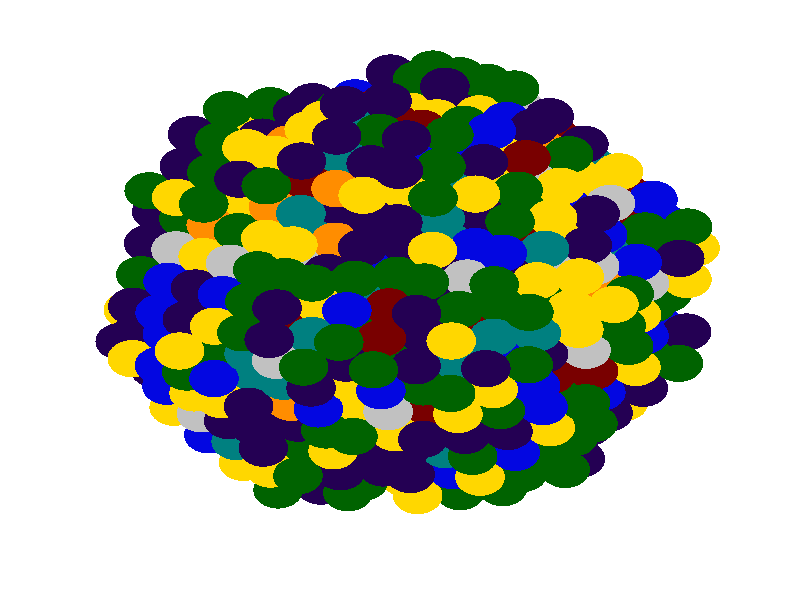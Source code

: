 #version 3.6;
#include "colors.inc"
#include "finish.inc"

global_settings {assumed_gamma 2.2 max_trace_level 6}
background {color White}
camera {orthographic
  right -43.90*x up 43.90*y
  direction 1.00*z
  location <0,0,50.00> look_at <0,0,0>}


light_source {<  -30.00,  30.00,   40.00> color Gray40 shadowless}
light_source {<  30.00,  30.00,   40.00> color Gray40 shadowless} 
light_source {<  30.0,  -30.00,   40.00> color Gray40 shadowless}
light_source {<  -30.0,  -30.00,   40.00> color Gray40 shadowless} 
light_source {<  0.0,  0.00,   40.00> color Gray25 shadowless}
// no fog
#declare simple = finish {phong 0.7 ambient 0.4 diffuse 0.55}
#declare pale = finish {ambient 0.9 diffuse 0.30 roughness 0.001 specular 0.2 }
#declare intermediate = finish {ambient 0.4 diffuse 0.6 specular 0.1 roughness 0.04}
#declare vmd = finish {ambient 0.2 diffuse 0.80 phong 0.25 phong_size 10.0 specular 0.2 roughness 0.1}
#declare jmol = finish {ambient 0.4 diffuse 0.6 specular 1 roughness 0.001 metallic}
#declare ase2 = finish {ambient 0.2 brilliance 3 diffuse 0.6 metallic specular 0.7 roughness 0.04 reflection 0.15}
#declare ase3 = finish {ambient 0.4 brilliance 2 diffuse 0.6 metallic specular 1.0 roughness 0.001 reflection 0.0}
#declare glass = finish {ambient 0.4 diffuse 0.35 specular 1.0 roughness 0.001}
#declare glass2 = finish {ambient 0.3 diffuse 0.3 specular 1.0 reflection 0.25 roughness 0.001}
#declare Rcell = 0.100;
#declare Rbond = 0.100;

#macro atom(LOC, R, COL, TRANS, FIN)
  sphere{LOC, R texture{pigment{color COL transmit TRANS} finish{FIN}}}
#end
#macro constrain(LOC, R, COL, TRANS FIN)
union{torus{R, Rcell rotate 45*z texture{pigment{color COL transmit TRANS} finish{FIN}}}
     torus{R, Rcell rotate -45*z texture{pigment{color COL transmit TRANS} finish{FIN}}}
     translate LOC}
#end

// no cell vertices
atom(<-12.39,  -7.85, -15.30>, 1.36, rgbt <1.00, 0.84, 0.00, 0.00>, 0.0, ase3) // #0
atom(<-13.45,  -5.05, -19.06>, 1.36, rgbt <0.16, 0.00, 0.33, 0.00>, 0.0, ase3) // #1
atom(<-14.51,  -2.26, -22.82>, 1.36, rgbt <0.16, 0.00, 0.33, 0.00>, 0.0, ase3) // #2
atom(<-12.18,  -1.98, -24.29>, 1.36, rgbt <0.16, 0.00, 0.33, 0.00>, 0.0, ase3) // #3
atom(<-12.61,  -4.28, -22.81>, 1.36, rgbt <1.00, 0.84, 0.00, 0.00>, 0.0, ase3) // #4
atom(<-14.91,  -0.73, -20.55>, 1.36, rgbt <1.00, 0.84, 0.00, 0.00>, 0.0, ase3) // #5
atom(<-13.01,  -2.75, -20.54>, 1.36, rgbt <0.47, 0.00, 0.00, 0.00>, 0.0, ase3) // #6
atom(<-12.58,  -0.44, -22.01>, 1.36, rgbt <0.16, 0.00, 0.33, 0.00>, 0.0, ase3) // #7
atom(<-15.35,  -3.04, -19.07>, 1.36, rgbt <0.16, 0.00, 0.33, 0.00>, 0.0, ase3) // #8
atom(<-13.39,   2.62, -17.47>, 1.36, rgbt <0.16, 0.00, 0.33, 0.00>, 0.0, ase3) // #9
atom(<-13.85,  -3.52, -16.79>, 1.36, rgbt <0.04, 0.06, 0.88, 0.00>, 0.0, ase3) // #10
atom(<-13.42,  -1.22, -18.26>, 1.36, rgbt <0.75, 0.75, 0.75, 0.00>, 0.0, ase3) // #11
atom(<-14.69,  -4.29, -13.04>, 1.36, rgbt <1.00, 0.84, 0.00, 0.00>, 0.0, ase3) // #12
atom(<-14.26,  -1.99, -14.51>, 1.36, rgbt <0.16, 0.00, 0.33, 0.00>, 0.0, ase3) // #13
atom(<-11.71,   4.17, -24.97>, 1.36, rgbt <0.00, 0.39, 0.00, 0.00>, 0.0, ase3) // #14
atom(< -9.78,   5.98, -24.16>, 1.36, rgbt <0.00, 0.39, 0.00, 0.00>, 0.0, ase3) // #15
atom(<-12.14,   1.86, -23.49>, 1.36, rgbt <0.04, 0.06, 0.88, 0.00>, 0.0, ase3) // #16
atom(<-12.55,   3.39, -21.22>, 1.36, rgbt <0.00, 0.39, 0.00, 0.00>, 0.0, ase3) // #17
atom(<-12.98,   1.09, -19.74>, 1.36, rgbt <0.47, 0.00, 0.00, 0.00>, 0.0, ase3) // #18
atom(<-13.82,   0.32, -15.99>, 1.36, rgbt <1.00, 0.84, 0.00, 0.00>, 0.0, ase3) // #19
atom(<-14.22,   1.85, -13.71>, 1.36, rgbt <0.00, 0.39, 0.00, 0.00>, 0.0, ase3) // #20
atom(<-14.66,  -0.46, -12.24>, 1.36, rgbt <0.16, 0.00, 0.33, 0.00>, 0.0, ase3) // #21
atom(<-13.79,   4.15, -15.19>, 1.36, rgbt <0.16, 0.00, 0.33, 0.00>, 0.0, ase3) // #22
atom(<-13.76,   7.99, -14.39>, 1.36, rgbt <0.00, 0.39, 0.00, 0.00>, 0.0, ase3) // #23
atom(<-13.35,   6.46, -16.67>, 1.36, rgbt <0.16, 0.00, 0.33, 0.00>, 0.0, ase3) // #24
atom(<-10.77,   7.02,  -9.83>, 1.36, rgbt <0.00, 0.39, 0.00, 0.00>, 0.0, ase3) // #25
atom(<-11.39,  12.12, -15.06>, 1.36, rgbt <0.16, 0.00, 0.33, 0.00>, 0.0, ase3) // #26
atom(< -7.75, -11.11, -19.03>, 1.36, rgbt <0.00, 0.39, 0.00, 0.00>, 0.0, ase3) // #27
atom(< -8.81,  -8.32, -22.79>, 1.36, rgbt <1.00, 0.84, 0.00, 0.00>, 0.0, ase3) // #28
atom(< -6.48,  -8.04, -24.26>, 1.36, rgbt <0.16, 0.00, 0.33, 0.00>, 0.0, ase3) // #29
atom(<-10.49,  -9.87, -15.29>, 1.36, rgbt <0.04, 0.06, 0.88, 0.00>, 0.0, ase3) // #30
atom(<-10.28,  -4.00, -24.28>, 1.36, rgbt <1.00, 0.84, 0.00, 0.00>, 0.0, ase3) // #31
atom(< -8.38,  -6.02, -24.27>, 1.36, rgbt <0.04, 0.06, 0.88, 0.00>, 0.0, ase3) // #32
atom(<-10.71,  -6.30, -22.80>, 1.36, rgbt <0.04, 0.06, 0.88, 0.00>, 0.0, ase3) // #33
atom(<-11.12,  -4.77, -20.53>, 1.36, rgbt <1.00, 0.84, 0.00, 0.00>, 0.0, ase3) // #34
atom(< -9.22,  -6.79, -20.52>, 1.36, rgbt <0.16, 0.00, 0.33, 0.00>, 0.0, ase3) // #35
atom(< -8.78,  -4.48, -21.99>, 1.36, rgbt <0.16, 0.00, 0.33, 0.00>, 0.0, ase3) // #36
atom(<-11.95,  -5.54, -16.78>, 1.36, rgbt <0.16, 0.00, 0.33, 0.00>, 0.0, ase3) // #37
atom(< -9.62,  -5.26, -18.24>, 1.36, rgbt <0.16, 0.00, 0.33, 0.00>, 0.0, ase3) // #38
atom(<-10.06,  -7.56, -16.77>, 1.36, rgbt <0.04, 0.06, 0.88, 0.00>, 0.0, ase3) // #39
atom(<-12.79,  -6.31, -13.03>, 1.36, rgbt <0.04, 0.06, 0.88, 0.00>, 0.0, ase3) // #40
atom(<-10.89,  -8.33, -13.02>, 1.36, rgbt <0.75, 0.75, 0.75, 0.00>, 0.0, ase3) // #41
atom(<-10.46,  -6.03, -14.49>, 1.36, rgbt <0.47, 0.00, 0.00, 0.00>, 0.0, ase3) // #42
atom(<-11.30,  -6.80, -10.74>, 1.36, rgbt <1.00, 0.84, 0.00, 0.00>, 0.0, ase3) // #43
atom(< -9.41,   0.61, -27.23>, 1.36, rgbt <0.00, 0.39, 0.00, 0.00>, 0.0, ase3) // #44
atom(< -9.84,  -1.69, -25.75>, 1.36, rgbt <0.16, 0.00, 0.33, 0.00>, 0.0, ase3) // #45
atom(<-10.24,  -0.16, -23.48>, 1.36, rgbt <1.00, 0.84, 0.00, 0.00>, 0.0, ase3) // #46
atom(< -8.35,  -2.18, -23.47>, 1.36, rgbt <0.00, 0.39, 0.00, 0.00>, 0.0, ase3) // #47
atom(< -7.91,   0.13, -24.95>, 1.36, rgbt <1.00, 0.84, 0.00, 0.00>, 0.0, ase3) // #48
atom(<-10.68,  -2.46, -22.00>, 1.36, rgbt <0.47, 0.00, 0.00, 0.00>, 0.0, ase3) // #49
atom(<-11.08,  -0.93, -19.73>, 1.36, rgbt <0.00, 0.39, 0.00, 0.00>, 0.0, ase3) // #50
atom(< -9.18,  -2.95, -19.72>, 1.36, rgbt <0.00, 0.50, 0.50, 0.00>, 0.0, ase3) // #51
atom(< -8.75,  -0.65, -21.20>, 1.36, rgbt <1.00, 0.84, 0.00, 0.00>, 0.0, ase3) // #52
atom(<-11.52,  -3.24, -18.25>, 1.36, rgbt <0.75, 0.75, 0.75, 0.00>, 0.0, ase3) // #53
atom(<-11.92,  -1.70, -15.98>, 1.36, rgbt <0.75, 0.75, 0.75, 0.00>, 0.0, ase3) // #54
atom(<-10.02,  -3.72, -15.97>, 1.36, rgbt <0.00, 0.50, 0.50, 0.00>, 0.0, ase3) // #55
atom(< -9.59,  -1.42, -17.45>, 1.36, rgbt <0.04, 0.06, 0.88, 0.00>, 0.0, ase3) // #56
atom(<-12.36,  -4.01, -14.50>, 1.36, rgbt <0.75, 0.75, 0.75, 0.00>, 0.0, ase3) // #57
atom(<-12.76,  -2.48, -12.23>, 1.36, rgbt <0.04, 0.06, 0.88, 0.00>, 0.0, ase3) // #58
atom(<-10.86,  -4.49, -12.22>, 1.36, rgbt <0.00, 0.39, 0.00, 0.00>, 0.0, ase3) // #59
atom(<-10.43,  -2.19, -13.70>, 1.36, rgbt <0.00, 0.50, 0.50, 0.00>, 0.0, ase3) // #60
atom(<-13.20,  -4.78, -10.75>, 1.36, rgbt <0.04, 0.06, 0.88, 0.00>, 0.0, ase3) // #61
atom(<-11.70,  -5.27,  -8.47>, 1.36, rgbt <0.00, 0.39, 0.00, 0.00>, 0.0, ase3) // #62
atom(<-11.27,  -2.96,  -9.95>, 1.36, rgbt <0.75, 0.75, 0.75, 0.00>, 0.0, ase3) // #63
atom(<-12.10,  -3.73,  -6.20>, 1.36, rgbt <1.00, 0.84, 0.00, 0.00>, 0.0, ase3) // #64
atom(< -9.37,   4.45, -26.43>, 1.36, rgbt <0.00, 0.39, 0.00, 0.00>, 0.0, ase3) // #65
atom(< -7.48,   2.43, -26.43>, 1.36, rgbt <0.75, 0.75, 0.75, 0.00>, 0.0, ase3) // #66
atom(< -7.04,   4.74, -27.90>, 1.36, rgbt <0.00, 0.39, 0.00, 0.00>, 0.0, ase3) // #67
atom(< -9.81,   2.15, -24.96>, 1.36, rgbt <0.00, 0.50, 0.50, 0.00>, 0.0, ase3) // #68
atom(<-10.21,   3.68, -22.68>, 1.36, rgbt <0.16, 0.00, 0.33, 0.00>, 0.0, ase3) // #69
atom(< -8.31,   1.66, -22.67>, 1.36, rgbt <1.00, 0.84, 0.00, 0.00>, 0.0, ase3) // #70
atom(< -7.88,   3.97, -24.15>, 1.36, rgbt <1.00, 0.84, 0.00, 0.00>, 0.0, ase3) // #71
atom(<-10.65,   1.37, -21.21>, 1.36, rgbt <0.00, 0.50, 0.50, 0.00>, 0.0, ase3) // #72
atom(<-11.05,   2.91, -18.93>, 1.36, rgbt <0.47, 0.00, 0.00, 0.00>, 0.0, ase3) // #73
atom(< -9.15,   0.89, -18.92>, 1.36, rgbt <0.16, 0.00, 0.33, 0.00>, 0.0, ase3) // #74
atom(< -8.72,   3.19, -20.40>, 1.36, rgbt <0.00, 0.50, 0.50, 0.00>, 0.0, ase3) // #75
atom(<-11.49,   0.60, -17.46>, 1.36, rgbt <0.04, 0.06, 0.88, 0.00>, 0.0, ase3) // #76
atom(<-11.89,   2.13, -15.18>, 1.36, rgbt <0.00, 0.50, 0.50, 0.00>, 0.0, ase3) // #77
atom(< -9.99,   0.12, -15.17>, 1.36, rgbt <0.00, 0.50, 0.50, 0.00>, 0.0, ase3) // #78
atom(< -9.56,   2.42, -16.65>, 1.36, rgbt <0.47, 0.00, 0.00, 0.00>, 0.0, ase3) // #79
atom(<-12.33,  -0.17, -13.71>, 1.36, rgbt <0.00, 0.50, 0.50, 0.00>, 0.0, ase3) // #80
atom(<-12.73,   1.36, -11.43>, 1.36, rgbt <0.04, 0.06, 0.88, 0.00>, 0.0, ase3) // #81
atom(<-10.83,  -0.66, -11.42>, 1.36, rgbt <0.04, 0.06, 0.88, 0.00>, 0.0, ase3) // #82
atom(<-10.40,   1.65, -12.90>, 1.36, rgbt <1.00, 0.55, 0.00, 0.00>, 0.0, ase3) // #83
atom(<-13.16,  -0.94,  -9.96>, 1.36, rgbt <0.04, 0.06, 0.88, 0.00>, 0.0, ase3) // #84
atom(<-11.67,  -1.43,  -7.67>, 1.36, rgbt <0.16, 0.00, 0.33, 0.00>, 0.0, ase3) // #85
atom(<-11.23,   0.88,  -9.15>, 1.36, rgbt <0.16, 0.00, 0.33, 0.00>, 0.0, ase3) // #86
atom(< -7.44,   6.27, -25.63>, 1.36, rgbt <0.47, 0.00, 0.00, 0.00>, 0.0, ase3) // #87
atom(<-10.18,   7.52, -21.89>, 1.36, rgbt <0.04, 0.06, 0.88, 0.00>, 0.0, ase3) // #88
atom(< -8.28,   5.50, -21.88>, 1.36, rgbt <1.00, 0.84, 0.00, 0.00>, 0.0, ase3) // #89
atom(< -7.85,   7.80, -23.35>, 1.36, rgbt <0.75, 0.75, 0.75, 0.00>, 0.0, ase3) // #90
atom(<-10.62,   5.21, -20.41>, 1.36, rgbt <1.00, 0.84, 0.00, 0.00>, 0.0, ase3) // #91
atom(<-11.02,   6.75, -18.14>, 1.36, rgbt <0.47, 0.00, 0.00, 0.00>, 0.0, ase3) // #92
atom(< -9.12,   4.73, -18.13>, 1.36, rgbt <0.04, 0.06, 0.88, 0.00>, 0.0, ase3) // #93
atom(< -8.69,   7.03, -19.60>, 1.36, rgbt <0.00, 0.39, 0.00, 0.00>, 0.0, ase3) // #94
atom(<-11.46,   4.44, -16.66>, 1.36, rgbt <0.04, 0.06, 0.88, 0.00>, 0.0, ase3) // #95
atom(<-11.86,   5.97, -14.39>, 1.36, rgbt <0.00, 0.39, 0.00, 0.00>, 0.0, ase3) // #96
atom(< -9.96,   3.95, -14.38>, 1.36, rgbt <0.04, 0.06, 0.88, 0.00>, 0.0, ase3) // #97
atom(< -9.53,   6.26, -15.85>, 1.36, rgbt <0.04, 0.06, 0.88, 0.00>, 0.0, ase3) // #98
atom(<-12.29,   3.67, -12.91>, 1.36, rgbt <0.75, 0.75, 0.75, 0.00>, 0.0, ase3) // #99
atom(<-10.80,   3.18, -10.63>, 1.36, rgbt <1.00, 0.84, 0.00, 0.00>, 0.0, ase3) // #100
atom(<-10.36,   5.49, -12.10>, 1.36, rgbt <1.00, 0.55, 0.00, 0.00>, 0.0, ase3) // #101
atom(< -8.25,   9.34, -21.08>, 1.36, rgbt <0.00, 0.50, 0.50, 0.00>, 0.0, ase3) // #102
atom(<-10.59,   9.05, -19.61>, 1.36, rgbt <0.16, 0.00, 0.33, 0.00>, 0.0, ase3) // #103
atom(<-10.99,  10.58, -17.34>, 1.36, rgbt <0.04, 0.06, 0.88, 0.00>, 0.0, ase3) // #104
atom(< -9.09,   8.56, -17.33>, 1.36, rgbt <0.00, 0.50, 0.50, 0.00>, 0.0, ase3) // #105
atom(< -8.66,  10.87, -18.81>, 1.36, rgbt <0.04, 0.06, 0.88, 0.00>, 0.0, ase3) // #106
atom(<-11.42,   8.28, -15.86>, 1.36, rgbt <1.00, 0.84, 0.00, 0.00>, 0.0, ase3) // #107
atom(<-11.83,   9.81, -13.59>, 1.36, rgbt <0.16, 0.00, 0.33, 0.00>, 0.0, ase3) // #108
atom(< -9.93,   7.79, -13.58>, 1.36, rgbt <0.00, 0.50, 0.50, 0.00>, 0.0, ase3) // #109
atom(< -9.49,  10.10, -15.06>, 1.36, rgbt <0.47, 0.00, 0.00, 0.00>, 0.0, ase3) // #110
atom(<-12.26,   7.51, -12.11>, 1.36, rgbt <1.00, 0.84, 0.00, 0.00>, 0.0, ase3) // #111
atom(<-10.33,   9.32, -11.31>, 1.36, rgbt <0.00, 0.39, 0.00, 0.00>, 0.0, ase3) // #112
atom(< -9.06,  12.40, -16.53>, 1.36, rgbt <1.00, 0.84, 0.00, 0.00>, 0.0, ase3) // #113
atom(< -9.90,  11.63, -12.78>, 1.36, rgbt <0.00, 0.39, 0.00, 0.00>, 0.0, ase3) // #114
atom(< -9.46,  13.93, -14.26>, 1.36, rgbt <0.00, 0.39, 0.00, 0.00>, 0.0, ase3) // #115
atom(< -4.36, -13.62, -16.74>, 1.36, rgbt <0.16, 0.00, 0.33, 0.00>, 0.0, ase3) // #116
atom(< -4.14,  -7.75, -25.73>, 1.36, rgbt <0.16, 0.00, 0.33, 0.00>, 0.0, ase3) // #117
atom(< -6.69, -13.90, -15.27>, 1.36, rgbt <0.00, 0.39, 0.00, 0.00>, 0.0, ase3) // #118
atom(< -7.32,  -8.81, -20.51>, 1.36, rgbt <0.00, 0.39, 0.00, 0.00>, 0.0, ase3) // #119
atom(< -5.42, -10.83, -20.50>, 1.36, rgbt <0.16, 0.00, 0.33, 0.00>, 0.0, ase3) // #120
atom(< -4.98,  -8.52, -21.98>, 1.36, rgbt <0.16, 0.00, 0.33, 0.00>, 0.0, ase3) // #121
atom(< -8.16,  -9.58, -16.76>, 1.36, rgbt <0.04, 0.06, 0.88, 0.00>, 0.0, ase3) // #122
atom(< -6.26, -11.60, -16.75>, 1.36, rgbt <0.47, 0.00, 0.00, 0.00>, 0.0, ase3) // #123
atom(< -5.82,  -9.29, -18.23>, 1.36, rgbt <1.00, 0.55, 0.00, 0.00>, 0.0, ase3) // #124
atom(< -8.59, -11.88, -15.28>, 1.36, rgbt <1.00, 0.84, 0.00, 0.00>, 0.0, ase3) // #125
atom(< -8.99, -10.35, -13.01>, 1.36, rgbt <0.00, 0.50, 0.50, 0.00>, 0.0, ase3) // #126
atom(< -7.10, -12.37, -13.00>, 1.36, rgbt <1.00, 0.84, 0.00, 0.00>, 0.0, ase3) // #127
atom(< -6.66, -10.07, -14.48>, 1.36, rgbt <0.04, 0.06, 0.88, 0.00>, 0.0, ase3) // #128
atom(< -7.50, -10.84, -10.73>, 1.36, rgbt <0.16, 0.00, 0.33, 0.00>, 0.0, ase3) // #129
atom(< -7.94,  -3.71, -25.75>, 1.36, rgbt <0.04, 0.06, 0.88, 0.00>, 0.0, ase3) // #130
atom(< -6.45,  -4.20, -23.46>, 1.36, rgbt <0.47, 0.00, 0.00, 0.00>, 0.0, ase3) // #131
atom(< -4.55,  -6.22, -23.45>, 1.36, rgbt <0.16, 0.00, 0.33, 0.00>, 0.0, ase3) // #132
atom(< -4.11,  -3.91, -24.93>, 1.36, rgbt <0.47, 0.00, 0.00, 0.00>, 0.0, ase3) // #133
atom(< -6.88,  -6.50, -21.99>, 1.36, rgbt <1.00, 0.84, 0.00, 0.00>, 0.0, ase3) // #134
atom(< -7.29,  -4.97, -19.71>, 1.36, rgbt <0.47, 0.00, 0.00, 0.00>, 0.0, ase3) // #135
atom(< -5.39,  -6.99, -19.70>, 1.36, rgbt <0.16, 0.00, 0.33, 0.00>, 0.0, ase3) // #136
atom(< -4.95,  -4.68, -21.18>, 1.36, rgbt <0.04, 0.06, 0.88, 0.00>, 0.0, ase3) // #137
atom(< -7.72,  -7.27, -18.24>, 1.36, rgbt <0.47, 0.00, 0.00, 0.00>, 0.0, ase3) // #138
atom(< -8.12,  -5.74, -15.96>, 1.36, rgbt <0.04, 0.06, 0.88, 0.00>, 0.0, ase3) // #139
atom(< -6.23,  -7.76, -15.95>, 1.36, rgbt <0.16, 0.00, 0.33, 0.00>, 0.0, ase3) // #140
atom(< -5.79,  -5.46, -17.43>, 1.36, rgbt <0.75, 0.75, 0.75, 0.00>, 0.0, ase3) // #141
atom(< -8.56,  -8.05, -14.48>, 1.36, rgbt <1.00, 0.84, 0.00, 0.00>, 0.0, ase3) // #142
atom(< -8.96,  -6.51, -12.21>, 1.36, rgbt <0.00, 0.50, 0.50, 0.00>, 0.0, ase3) // #143
atom(< -7.06,  -8.53, -12.20>, 1.36, rgbt <1.00, 0.55, 0.00, 0.00>, 0.0, ase3) // #144
atom(< -6.63,  -6.23, -13.68>, 1.36, rgbt <1.00, 0.84, 0.00, 0.00>, 0.0, ase3) // #145
atom(< -9.40,  -8.82, -10.73>, 1.36, rgbt <0.16, 0.00, 0.33, 0.00>, 0.0, ase3) // #146
atom(< -9.80,  -7.29,  -8.46>, 1.36, rgbt <1.00, 0.84, 0.00, 0.00>, 0.0, ase3) // #147
atom(< -7.47,  -7.00,  -9.93>, 1.36, rgbt <0.00, 0.50, 0.50, 0.00>, 0.0, ase3) // #148
atom(< -8.31,  -7.77,  -6.18>, 1.36, rgbt <0.16, 0.00, 0.33, 0.00>, 0.0, ase3) // #149
atom(< -7.07,   0.90, -28.70>, 1.36, rgbt <1.00, 0.84, 0.00, 0.00>, 0.0, ase3) // #150
atom(< -7.51,  -1.41, -27.22>, 1.36, rgbt <0.16, 0.00, 0.33, 0.00>, 0.0, ase3) // #151
atom(< -5.58,   0.41, -26.42>, 1.36, rgbt <0.47, 0.00, 0.00, 0.00>, 0.0, ase3) // #152
atom(< -3.68,  -1.61, -26.41>, 1.36, rgbt <0.04, 0.06, 0.88, 0.00>, 0.0, ase3) // #153
atom(< -3.24,   0.70, -27.88>, 1.36, rgbt <0.04, 0.06, 0.88, 0.00>, 0.0, ase3) // #154
atom(< -6.01,  -1.89, -24.94>, 1.36, rgbt <0.75, 0.75, 0.75, 0.00>, 0.0, ase3) // #155
atom(< -6.42,  -0.36, -22.67>, 1.36, rgbt <1.00, 0.84, 0.00, 0.00>, 0.0, ase3) // #156
atom(< -4.52,  -2.38, -22.66>, 1.36, rgbt <0.00, 0.39, 0.00, 0.00>, 0.0, ase3) // #157
atom(< -4.08,  -0.07, -24.13>, 1.36, rgbt <0.00, 0.39, 0.00, 0.00>, 0.0, ase3) // #158
atom(< -6.85,  -2.66, -21.19>, 1.36, rgbt <0.75, 0.75, 0.75, 0.00>, 0.0, ase3) // #159
atom(< -7.25,  -1.13, -18.92>, 1.36, rgbt <0.47, 0.00, 0.00, 0.00>, 0.0, ase3) // #160
atom(< -5.36,  -3.15, -18.91>, 1.36, rgbt <0.04, 0.06, 0.88, 0.00>, 0.0, ase3) // #161
atom(< -4.92,  -0.85, -20.38>, 1.36, rgbt <0.00, 0.39, 0.00, 0.00>, 0.0, ase3) // #162
atom(< -7.69,  -3.44, -17.44>, 1.36, rgbt <0.00, 0.50, 0.50, 0.00>, 0.0, ase3) // #163
atom(< -8.09,  -1.90, -15.16>, 1.36, rgbt <1.00, 0.84, 0.00, 0.00>, 0.0, ase3) // #164
atom(< -6.19,  -3.92, -15.16>, 1.36, rgbt <0.47, 0.00, 0.00, 0.00>, 0.0, ase3) // #165
atom(< -5.76,  -1.62, -16.63>, 1.36, rgbt <0.16, 0.00, 0.33, 0.00>, 0.0, ase3) // #166
atom(< -8.53,  -4.21, -13.69>, 1.36, rgbt <0.00, 0.39, 0.00, 0.00>, 0.0, ase3) // #167
atom(< -8.93,  -2.68, -11.41>, 1.36, rgbt <0.00, 0.50, 0.50, 0.00>, 0.0, ase3) // #168
atom(< -7.03,  -4.70, -11.41>, 1.36, rgbt <0.00, 0.50, 0.50, 0.00>, 0.0, ase3) // #169
atom(< -6.60,  -2.39, -12.88>, 1.36, rgbt <0.47, 0.00, 0.00, 0.00>, 0.0, ase3) // #170
atom(< -9.37,  -4.98,  -9.94>, 1.36, rgbt <0.16, 0.00, 0.33, 0.00>, 0.0, ase3) // #171
atom(< -9.77,  -3.45,  -7.66>, 1.36, rgbt <0.00, 0.39, 0.00, 0.00>, 0.0, ase3) // #172
atom(< -7.87,  -5.47,  -7.65>, 1.36, rgbt <0.00, 0.50, 0.50, 0.00>, 0.0, ase3) // #173
atom(< -7.44,  -3.16,  -9.13>, 1.36, rgbt <0.00, 0.50, 0.50, 0.00>, 0.0, ase3) // #174
atom(<-10.21,  -5.75,  -6.19>, 1.36, rgbt <0.04, 0.06, 0.88, 0.00>, 0.0, ase3) // #175
atom(< -8.68,  -2.40,  -3.11>, 1.36, rgbt <0.00, 0.39, 0.00, 0.00>, 0.0, ase3) // #176
atom(< -8.28,  -3.93,  -5.38>, 1.36, rgbt <0.00, 0.50, 0.50, 0.00>, 0.0, ase3) // #177
atom(< -4.71,   5.02, -29.37>, 1.36, rgbt <0.00, 0.39, 0.00, 0.00>, 0.0, ase3) // #178
atom(< -2.81,   3.00, -29.36>, 1.36, rgbt <0.16, 0.00, 0.33, 0.00>, 0.0, ase3) // #179
atom(< -5.14,   2.72, -27.89>, 1.36, rgbt <0.00, 0.50, 0.50, 0.00>, 0.0, ase3) // #180
atom(< -5.55,   4.25, -25.62>, 1.36, rgbt <0.16, 0.00, 0.33, 0.00>, 0.0, ase3) // #181
atom(< -3.65,   2.23, -25.61>, 1.36, rgbt <0.00, 0.50, 0.50, 0.00>, 0.0, ase3) // #182
atom(< -3.21,   4.54, -27.09>, 1.36, rgbt <1.00, 0.84, 0.00, 0.00>, 0.0, ase3) // #183
atom(< -5.98,   1.95, -24.14>, 1.36, rgbt <0.47, 0.00, 0.00, 0.00>, 0.0, ase3) // #184
atom(< -6.38,   3.48, -21.87>, 1.36, rgbt <0.04, 0.06, 0.88, 0.00>, 0.0, ase3) // #185
atom(< -4.49,   1.46, -21.86>, 1.36, rgbt <0.04, 0.06, 0.88, 0.00>, 0.0, ase3) // #186
atom(< -4.05,   3.76, -23.34>, 1.36, rgbt <0.04, 0.06, 0.88, 0.00>, 0.0, ase3) // #187
atom(< -6.82,   1.17, -20.39>, 1.36, rgbt <1.00, 0.55, 0.00, 0.00>, 0.0, ase3) // #188
atom(< -7.22,   2.71, -18.12>, 1.36, rgbt <1.00, 0.55, 0.00, 0.00>, 0.0, ase3) // #189
atom(< -5.32,   0.69, -18.11>, 1.36, rgbt <0.47, 0.00, 0.00, 0.00>, 0.0, ase3) // #190
atom(< -4.89,   2.99, -19.59>, 1.36, rgbt <0.00, 0.39, 0.00, 0.00>, 0.0, ase3) // #191
atom(< -7.66,   0.40, -16.64>, 1.36, rgbt <0.00, 0.50, 0.50, 0.00>, 0.0, ase3) // #192
atom(< -8.06,   1.93, -14.37>, 1.36, rgbt <0.75, 0.75, 0.75, 0.00>, 0.0, ase3) // #193
atom(< -6.16,  -0.09, -14.36>, 1.36, rgbt <0.00, 0.50, 0.50, 0.00>, 0.0, ase3) // #194
atom(< -5.73,   2.22, -15.84>, 1.36, rgbt <0.16, 0.00, 0.33, 0.00>, 0.0, ase3) // #195
atom(< -8.50,  -0.37, -12.89>, 1.36, rgbt <1.00, 0.84, 0.00, 0.00>, 0.0, ase3) // #196
atom(< -8.90,   1.16, -10.62>, 1.36, rgbt <0.75, 0.75, 0.75, 0.00>, 0.0, ase3) // #197
atom(< -7.00,  -0.86, -10.61>, 1.36, rgbt <0.75, 0.75, 0.75, 0.00>, 0.0, ase3) // #198
atom(< -6.57,   1.45, -12.08>, 1.36, rgbt <0.00, 0.50, 0.50, 0.00>, 0.0, ase3) // #199
atom(< -9.34,  -1.14,  -9.14>, 1.36, rgbt <0.00, 0.39, 0.00, 0.00>, 0.0, ase3) // #200
atom(< -9.74,   0.39,  -6.87>, 1.36, rgbt <0.04, 0.06, 0.88, 0.00>, 0.0, ase3) // #201
atom(< -7.84,  -1.63,  -6.86>, 1.36, rgbt <1.00, 0.84, 0.00, 0.00>, 0.0, ase3) // #202
atom(< -7.41,   0.68,  -8.33>, 1.36, rgbt <0.75, 0.75, 0.75, 0.00>, 0.0, ase3) // #203
atom(<-10.17,  -1.92,  -5.39>, 1.36, rgbt <1.00, 0.84, 0.00, 0.00>, 0.0, ase3) // #204
atom(< -8.24,  -0.10,  -4.58>, 1.36, rgbt <0.00, 0.39, 0.00, 0.00>, 0.0, ase3) // #205
atom(< -7.18,  -2.89,  -0.82>, 1.36, rgbt <0.16, 0.00, 0.33, 0.00>, 0.0, ase3) // #206
atom(< -3.58,   9.91, -24.02>, 1.36, rgbt <1.00, 0.84, 0.00, 0.00>, 0.0, ase3) // #207
atom(< -5.11,   6.56, -27.10>, 1.36, rgbt <0.16, 0.00, 0.33, 0.00>, 0.0, ase3) // #208
atom(< -5.51,   8.09, -24.82>, 1.36, rgbt <0.16, 0.00, 0.33, 0.00>, 0.0, ase3) // #209
atom(< -3.62,   6.07, -24.81>, 1.36, rgbt <1.00, 0.84, 0.00, 0.00>, 0.0, ase3) // #210
atom(< -5.95,   5.78, -23.35>, 1.36, rgbt <0.04, 0.06, 0.88, 0.00>, 0.0, ase3) // #211
atom(< -6.35,   7.32, -21.07>, 1.36, rgbt <1.00, 0.55, 0.00, 0.00>, 0.0, ase3) // #212
atom(< -4.45,   5.30, -21.06>, 1.36, rgbt <0.00, 0.39, 0.00, 0.00>, 0.0, ase3) // #213
atom(< -4.02,   7.60, -22.54>, 1.36, rgbt <0.75, 0.75, 0.75, 0.00>, 0.0, ase3) // #214
atom(< -6.79,   5.01, -19.59>, 1.36, rgbt <0.75, 0.75, 0.75, 0.00>, 0.0, ase3) // #215
atom(< -7.19,   6.54, -17.32>, 1.36, rgbt <1.00, 0.84, 0.00, 0.00>, 0.0, ase3) // #216
atom(< -5.29,   4.53, -17.31>, 1.36, rgbt <0.04, 0.06, 0.88, 0.00>, 0.0, ase3) // #217
atom(< -4.86,   6.83, -18.79>, 1.36, rgbt <0.16, 0.00, 0.33, 0.00>, 0.0, ase3) // #218
atom(< -7.63,   4.24, -15.84>, 1.36, rgbt <1.00, 0.84, 0.00, 0.00>, 0.0, ase3) // #219
atom(< -8.03,   5.77, -13.57>, 1.36, rgbt <0.00, 0.50, 0.50, 0.00>, 0.0, ase3) // #220
atom(< -6.13,   3.75, -13.56>, 1.36, rgbt <0.00, 0.50, 0.50, 0.00>, 0.0, ase3) // #221
atom(< -5.70,   6.06, -15.04>, 1.36, rgbt <0.00, 0.39, 0.00, 0.00>, 0.0, ase3) // #222
atom(< -8.47,   3.47, -12.09>, 1.36, rgbt <0.47, 0.00, 0.00, 0.00>, 0.0, ase3) // #223
atom(< -8.87,   5.00,  -9.82>, 1.36, rgbt <0.00, 0.39, 0.00, 0.00>, 0.0, ase3) // #224
atom(< -6.97,   2.98,  -9.81>, 1.36, rgbt <0.47, 0.00, 0.00, 0.00>, 0.0, ase3) // #225
atom(< -6.54,   5.29, -11.29>, 1.36, rgbt <0.00, 0.39, 0.00, 0.00>, 0.0, ase3) // #226
atom(< -9.30,   2.69,  -8.34>, 1.36, rgbt <0.75, 0.75, 0.75, 0.00>, 0.0, ase3) // #227
atom(< -7.81,   2.21,  -6.06>, 1.36, rgbt <0.00, 0.39, 0.00, 0.00>, 0.0, ase3) // #228
atom(< -7.37,   4.51,  -7.54>, 1.36, rgbt <1.00, 0.84, 0.00, 0.00>, 0.0, ase3) // #229
atom(< -5.92,   9.62, -22.55>, 1.36, rgbt <0.04, 0.06, 0.88, 0.00>, 0.0, ase3) // #230
atom(< -6.32,  11.15, -20.27>, 1.36, rgbt <1.00, 0.84, 0.00, 0.00>, 0.0, ase3) // #231
atom(< -4.42,   9.14, -20.27>, 1.36, rgbt <0.00, 0.50, 0.50, 0.00>, 0.0, ase3) // #232
atom(< -3.99,  11.44, -21.74>, 1.36, rgbt <0.04, 0.06, 0.88, 0.00>, 0.0, ase3) // #233
atom(< -6.76,   8.85, -18.80>, 1.36, rgbt <1.00, 0.55, 0.00, 0.00>, 0.0, ase3) // #234
atom(< -7.16,  10.38, -16.52>, 1.36, rgbt <0.16, 0.00, 0.33, 0.00>, 0.0, ase3) // #235
atom(< -5.26,   8.36, -16.51>, 1.36, rgbt <0.47, 0.00, 0.00, 0.00>, 0.0, ase3) // #236
atom(< -4.83,  10.67, -17.99>, 1.36, rgbt <0.16, 0.00, 0.33, 0.00>, 0.0, ase3) // #237
atom(< -7.60,   8.08, -15.05>, 1.36, rgbt <1.00, 0.55, 0.00, 0.00>, 0.0, ase3) // #238
atom(< -8.00,   9.61, -12.77>, 1.36, rgbt <1.00, 0.55, 0.00, 0.00>, 0.0, ase3) // #239
atom(< -6.10,   7.59, -12.76>, 1.36, rgbt <0.47, 0.00, 0.00, 0.00>, 0.0, ase3) // #240
atom(< -5.66,   9.90, -14.24>, 1.36, rgbt <0.00, 0.39, 0.00, 0.00>, 0.0, ase3) // #241
atom(< -8.43,   7.31, -11.30>, 1.36, rgbt <1.00, 0.84, 0.00, 0.00>, 0.0, ase3) // #242
atom(< -6.94,   6.82,  -9.01>, 1.36, rgbt <1.00, 0.55, 0.00, 0.00>, 0.0, ase3) // #243
atom(< -6.50,   9.12, -10.49>, 1.36, rgbt <0.47, 0.00, 0.00, 0.00>, 0.0, ase3) // #244
atom(< -8.84,   8.84,  -9.02>, 1.36, rgbt <0.16, 0.00, 0.33, 0.00>, 0.0, ase3) // #245
atom(< -4.39,  12.97, -19.47>, 1.36, rgbt <0.04, 0.06, 0.88, 0.00>, 0.0, ase3) // #246
atom(< -6.73,  12.69, -18.00>, 1.36, rgbt <0.00, 0.39, 0.00, 0.00>, 0.0, ase3) // #247
atom(< -7.13,  14.22, -15.73>, 1.36, rgbt <0.00, 0.39, 0.00, 0.00>, 0.0, ase3) // #248
atom(< -5.23,  12.20, -15.72>, 1.36, rgbt <0.75, 0.75, 0.75, 0.00>, 0.0, ase3) // #249
atom(< -4.79,  14.51, -17.19>, 1.36, rgbt <0.16, 0.00, 0.33, 0.00>, 0.0, ase3) // #250
atom(< -7.56,  11.92, -14.25>, 1.36, rgbt <0.16, 0.00, 0.33, 0.00>, 0.0, ase3) // #251
atom(< -6.07,  11.43, -11.97>, 1.36, rgbt <1.00, 0.55, 0.00, 0.00>, 0.0, ase3) // #252
atom(< -5.63,  13.73, -13.44>, 1.36, rgbt <0.16, 0.00, 0.33, 0.00>, 0.0, ase3) // #253
atom(< -8.40,  11.14, -10.50>, 1.36, rgbt <1.00, 0.84, 0.00, 0.00>, 0.0, ase3) // #254
atom(< -6.91,  10.66,  -8.22>, 1.36, rgbt <1.00, 0.84, 0.00, 0.00>, 0.0, ase3) // #255
atom(< -2.25,  -9.77, -25.72>, 1.36, rgbt <1.00, 0.84, 0.00, 0.00>, 0.0, ase3) // #256
atom(< -2.02, -13.33, -18.21>, 1.36, rgbt <0.00, 0.39, 0.00, 0.00>, 0.0, ase3) // #257
atom(<  0.31, -13.05, -19.68>, 1.36, rgbt <1.00, 0.84, 0.00, 0.00>, 0.0, ase3) // #258
atom(< -1.19, -12.56, -21.96>, 1.36, rgbt <0.16, 0.00, 0.33, 0.00>, 0.0, ase3) // #259
atom(< -3.27, -12.57, -12.18>, 1.36, rgbt <0.16, 0.00, 0.33, 0.00>, 0.0, ase3) // #260
atom(< -2.86, -14.10, -14.46>, 1.36, rgbt <0.00, 0.39, 0.00, 0.00>, 0.0, ase3) // #261
atom(< -1.81,  -7.46, -27.20>, 1.36, rgbt <0.16, 0.00, 0.33, 0.00>, 0.0, ase3) // #262
atom(<  0.52,  -7.18, -28.66>, 1.36, rgbt <0.04, 0.06, 0.88, 0.00>, 0.0, ase3) // #263
atom(< -2.65,  -8.24, -23.44>, 1.36, rgbt <1.00, 0.55, 0.00, 0.00>, 0.0, ase3) // #264
atom(< -0.75, -10.26, -23.44>, 1.36, rgbt <1.00, 0.84, 0.00, 0.00>, 0.0, ase3) // #265
atom(< -0.32,  -7.95, -24.91>, 1.36, rgbt <0.16, 0.00, 0.33, 0.00>, 0.0, ase3) // #266
atom(< -3.08, -10.54, -21.97>, 1.36, rgbt <0.00, 0.50, 0.50, 0.00>, 0.0, ase3) // #267
atom(< -3.49,  -9.01, -19.69>, 1.36, rgbt <1.00, 0.84, 0.00, 0.00>, 0.0, ase3) // #268
atom(< -1.59, -11.03, -19.69>, 1.36, rgbt <1.00, 0.55, 0.00, 0.00>, 0.0, ase3) // #269
atom(< -1.15,  -8.72, -21.16>, 1.36, rgbt <0.75, 0.75, 0.75, 0.00>, 0.0, ase3) // #270
atom(< -3.92, -11.31, -18.22>, 1.36, rgbt <1.00, 0.84, 0.00, 0.00>, 0.0, ase3) // #271
atom(< -4.33,  -9.78, -15.94>, 1.36, rgbt <0.75, 0.75, 0.75, 0.00>, 0.0, ase3) // #272
atom(< -2.43, -11.80, -15.93>, 1.36, rgbt <1.00, 0.55, 0.00, 0.00>, 0.0, ase3) // #273
atom(< -1.99,  -9.49, -17.41>, 1.36, rgbt <1.00, 0.55, 0.00, 0.00>, 0.0, ase3) // #274
atom(< -4.76, -12.09, -14.47>, 1.36, rgbt <1.00, 0.55, 0.00, 0.00>, 0.0, ase3) // #275
atom(< -5.17, -10.55, -12.19>, 1.36, rgbt <0.00, 0.39, 0.00, 0.00>, 0.0, ase3) // #276
atom(< -2.83, -10.27, -13.66>, 1.36, rgbt <0.00, 0.39, 0.00, 0.00>, 0.0, ase3) // #277
atom(< -5.60, -12.86, -10.72>, 1.36, rgbt <0.00, 0.39, 0.00, 0.00>, 0.0, ase3) // #278
atom(< -1.38,  -5.16, -28.67>, 1.36, rgbt <1.00, 0.84, 0.00, 0.00>, 0.0, ase3) // #279
atom(< -1.78,  -3.63, -26.40>, 1.36, rgbt <0.16, 0.00, 0.33, 0.00>, 0.0, ase3) // #280
atom(<  0.12,  -5.65, -26.39>, 1.36, rgbt <0.75, 0.75, 0.75, 0.00>, 0.0, ase3) // #281
atom(<  0.55,  -3.34, -27.87>, 1.36, rgbt <0.75, 0.75, 0.75, 0.00>, 0.0, ase3) // #282
atom(< -2.21,  -5.93, -24.92>, 1.36, rgbt <0.47, 0.00, 0.00, 0.00>, 0.0, ase3) // #283
atom(< -2.62,  -4.40, -22.65>, 1.36, rgbt <0.16, 0.00, 0.33, 0.00>, 0.0, ase3) // #284
atom(< -0.72,  -6.42, -22.64>, 1.36, rgbt <0.16, 0.00, 0.33, 0.00>, 0.0, ase3) // #285
atom(< -0.28,  -4.11, -24.12>, 1.36, rgbt <0.00, 0.39, 0.00, 0.00>, 0.0, ase3) // #286
atom(< -3.05,  -6.70, -21.17>, 1.36, rgbt <1.00, 0.55, 0.00, 0.00>, 0.0, ase3) // #287
atom(< -3.46,  -5.17, -18.90>, 1.36, rgbt <0.75, 0.75, 0.75, 0.00>, 0.0, ase3) // #288
atom(< -1.56,  -7.19, -18.89>, 1.36, rgbt <0.75, 0.75, 0.75, 0.00>, 0.0, ase3) // #289
atom(< -1.12,  -4.88, -20.36>, 1.36, rgbt <0.75, 0.75, 0.75, 0.00>, 0.0, ase3) // #290
atom(< -3.89,  -7.48, -17.42>, 1.36, rgbt <0.00, 0.39, 0.00, 0.00>, 0.0, ase3) // #291
atom(< -4.30,  -5.94, -15.15>, 1.36, rgbt <0.00, 0.39, 0.00, 0.00>, 0.0, ase3) // #292
atom(< -2.40,  -7.96, -15.14>, 1.36, rgbt <0.47, 0.00, 0.00, 0.00>, 0.0, ase3) // #293
atom(< -1.96,  -5.66, -16.61>, 1.36, rgbt <0.04, 0.06, 0.88, 0.00>, 0.0, ase3) // #294
atom(< -4.73,  -8.25, -13.67>, 1.36, rgbt <0.00, 0.50, 0.50, 0.00>, 0.0, ase3) // #295
atom(< -5.13,  -6.71, -11.40>, 1.36, rgbt <1.00, 0.84, 0.00, 0.00>, 0.0, ase3) // #296
atom(< -3.24,  -8.73, -11.39>, 1.36, rgbt <0.47, 0.00, 0.00, 0.00>, 0.0, ase3) // #297
atom(< -2.80,  -6.43, -12.86>, 1.36, rgbt <0.00, 0.50, 0.50, 0.00>, 0.0, ase3) // #298
atom(< -5.57,  -9.02,  -9.92>, 1.36, rgbt <0.16, 0.00, 0.33, 0.00>, 0.0, ase3) // #299
atom(< -5.97,  -7.49,  -7.65>, 1.36, rgbt <1.00, 0.55, 0.00, 0.00>, 0.0, ase3) // #300
atom(< -4.07,  -9.51,  -7.64>, 1.36, rgbt <0.00, 0.39, 0.00, 0.00>, 0.0, ase3) // #301
atom(< -3.64,  -7.20,  -9.11>, 1.36, rgbt <0.00, 0.39, 0.00, 0.00>, 0.0, ase3) // #302
atom(< -7.90,  -9.31,  -8.45>, 1.36, rgbt <0.16, 0.00, 0.33, 0.00>, 0.0, ase3) // #303
atom(< -4.48,  -7.97,  -5.36>, 1.36, rgbt <0.04, 0.06, 0.88, 0.00>, 0.0, ase3) // #304
atom(< -3.67, -11.04,  -9.91>, 1.36, rgbt <1.00, 0.84, 0.00, 0.00>, 0.0, ase3) // #305
atom(<  1.42,   1.27, -30.82>, 1.36, rgbt <0.16, 0.00, 0.33, 0.00>, 0.0, ase3) // #306
atom(<  0.99,  -1.04, -29.34>, 1.36, rgbt <0.00, 0.50, 0.50, 0.00>, 0.0, ase3) // #307
atom(< -1.34,  -1.32, -27.87>, 1.36, rgbt <0.04, 0.06, 0.88, 0.00>, 0.0, ase3) // #308
atom(< -1.75,   0.21, -25.60>, 1.36, rgbt <0.00, 0.39, 0.00, 0.00>, 0.0, ase3) // #309
atom(<  0.15,  -1.81, -25.59>, 1.36, rgbt <0.00, 0.50, 0.50, 0.00>, 0.0, ase3) // #310
atom(<  0.59,   0.50, -27.07>, 1.36, rgbt <0.16, 0.00, 0.33, 0.00>, 0.0, ase3) // #311
atom(< -2.18,  -2.09, -24.12>, 1.36, rgbt <0.16, 0.00, 0.33, 0.00>, 0.0, ase3) // #312
atom(< -2.59,  -0.56, -21.85>, 1.36, rgbt <0.04, 0.06, 0.88, 0.00>, 0.0, ase3) // #313
atom(< -0.69,  -2.58, -21.84>, 1.36, rgbt <1.00, 0.84, 0.00, 0.00>, 0.0, ase3) // #314
atom(< -0.25,  -0.27, -23.32>, 1.36, rgbt <0.00, 0.50, 0.50, 0.00>, 0.0, ase3) // #315
atom(< -3.02,  -2.87, -20.37>, 1.36, rgbt <0.47, 0.00, 0.00, 0.00>, 0.0, ase3) // #316
atom(< -3.43,  -1.33, -18.10>, 1.36, rgbt <0.75, 0.75, 0.75, 0.00>, 0.0, ase3) // #317
atom(< -1.53,  -3.35, -18.09>, 1.36, rgbt <0.04, 0.06, 0.88, 0.00>, 0.0, ase3) // #318
atom(< -1.09,  -1.05, -19.57>, 1.36, rgbt <0.75, 0.75, 0.75, 0.00>, 0.0, ase3) // #319
atom(< -3.86,  -3.64, -16.62>, 1.36, rgbt <0.16, 0.00, 0.33, 0.00>, 0.0, ase3) // #320
atom(< -4.26,  -2.10, -14.35>, 1.36, rgbt <0.04, 0.06, 0.88, 0.00>, 0.0, ase3) // #321
atom(< -2.37,  -4.12, -14.34>, 1.36, rgbt <1.00, 0.55, 0.00, 0.00>, 0.0, ase3) // #322
atom(< -1.93,  -1.82, -15.82>, 1.36, rgbt <0.04, 0.06, 0.88, 0.00>, 0.0, ase3) // #323
atom(< -4.70,  -4.41, -12.87>, 1.36, rgbt <1.00, 0.84, 0.00, 0.00>, 0.0, ase3) // #324
atom(< -5.10,  -2.88, -10.60>, 1.36, rgbt <0.00, 0.39, 0.00, 0.00>, 0.0, ase3) // #325
atom(< -3.20,  -4.90, -10.59>, 1.36, rgbt <0.47, 0.00, 0.00, 0.00>, 0.0, ase3) // #326
atom(< -2.77,  -2.59, -12.07>, 1.36, rgbt <0.16, 0.00, 0.33, 0.00>, 0.0, ase3) // #327
atom(< -5.54,  -5.18,  -9.12>, 1.36, rgbt <1.00, 0.55, 0.00, 0.00>, 0.0, ase3) // #328
atom(< -5.94,  -3.65,  -6.85>, 1.36, rgbt <0.47, 0.00, 0.00, 0.00>, 0.0, ase3) // #329
atom(< -4.04,  -5.67,  -6.84>, 1.36, rgbt <1.00, 0.84, 0.00, 0.00>, 0.0, ase3) // #330
atom(< -3.61,  -3.36,  -8.32>, 1.36, rgbt <1.00, 0.55, 0.00, 0.00>, 0.0, ase3) // #331
atom(< -6.38,  -5.95,  -5.37>, 1.36, rgbt <0.00, 0.50, 0.50, 0.00>, 0.0, ase3) // #332
atom(< -6.78,  -4.42,  -3.10>, 1.36, rgbt <0.75, 0.75, 0.75, 0.00>, 0.0, ase3) // #333
atom(< -4.88,  -6.44,  -3.09>, 1.36, rgbt <0.16, 0.00, 0.33, 0.00>, 0.0, ase3) // #334
atom(< -4.45,  -4.14,  -4.57>, 1.36, rgbt <0.00, 0.50, 0.50, 0.00>, 0.0, ase3) // #335
atom(< -5.29,  -4.91,  -0.82>, 1.36, rgbt <0.00, 0.39, 0.00, 0.00>, 0.0, ase3) // #336
atom(< -0.91,   0.98, -29.35>, 1.36, rgbt <1.00, 0.84, 0.00, 0.00>, 0.0, ase3) // #337
atom(< -0.88,   4.82, -28.55>, 1.36, rgbt <0.16, 0.00, 0.33, 0.00>, 0.0, ase3) // #338
atom(<  1.02,   2.80, -28.55>, 1.36, rgbt <1.00, 0.55, 0.00, 0.00>, 0.0, ase3) // #339
atom(<  1.46,   5.11, -30.02>, 1.36, rgbt <1.00, 0.84, 0.00, 0.00>, 0.0, ase3) // #340
atom(< -1.31,   2.52, -27.08>, 1.36, rgbt <1.00, 0.55, 0.00, 0.00>, 0.0, ase3) // #341
atom(< -1.72,   4.05, -24.80>, 1.36, rgbt <1.00, 0.55, 0.00, 0.00>, 0.0, ase3) // #342
atom(<  0.18,   2.03, -24.79>, 1.36, rgbt <1.00, 0.55, 0.00, 0.00>, 0.0, ase3) // #343
atom(<  0.62,   4.34, -26.27>, 1.36, rgbt <1.00, 0.55, 0.00, 0.00>, 0.0, ase3) // #344
atom(< -2.15,   1.75, -23.33>, 1.36, rgbt <0.16, 0.00, 0.33, 0.00>, 0.0, ase3) // #345
atom(< -2.56,   3.28, -21.05>, 1.36, rgbt <0.04, 0.06, 0.88, 0.00>, 0.0, ase3) // #346
atom(< -0.66,   1.26, -21.04>, 1.36, rgbt <0.00, 0.50, 0.50, 0.00>, 0.0, ase3) // #347
atom(< -0.22,   3.56, -22.52>, 1.36, rgbt <0.00, 0.50, 0.50, 0.00>, 0.0, ase3) // #348
atom(< -2.99,   0.97, -19.58>, 1.36, rgbt <1.00, 0.84, 0.00, 0.00>, 0.0, ase3) // #349
atom(< -3.39,   2.51, -17.30>, 1.36, rgbt <0.47, 0.00, 0.00, 0.00>, 0.0, ase3) // #350
atom(< -1.50,   0.49, -17.29>, 1.36, rgbt <1.00, 0.84, 0.00, 0.00>, 0.0, ase3) // #351
atom(< -1.06,   2.79, -18.77>, 1.36, rgbt <0.00, 0.39, 0.00, 0.00>, 0.0, ase3) // #352
atom(< -3.83,   0.20, -15.83>, 1.36, rgbt <0.75, 0.75, 0.75, 0.00>, 0.0, ase3) // #353
atom(< -4.23,   1.73, -13.55>, 1.36, rgbt <0.75, 0.75, 0.75, 0.00>, 0.0, ase3) // #354
atom(< -2.33,  -0.29, -13.54>, 1.36, rgbt <0.16, 0.00, 0.33, 0.00>, 0.0, ase3) // #355
atom(< -1.90,   2.02, -15.02>, 1.36, rgbt <0.00, 0.50, 0.50, 0.00>, 0.0, ase3) // #356
atom(< -4.67,  -0.57, -12.08>, 1.36, rgbt <0.75, 0.75, 0.75, 0.00>, 0.0, ase3) // #357
atom(< -5.07,   0.96,  -9.80>, 1.36, rgbt <0.00, 0.50, 0.50, 0.00>, 0.0, ase3) // #358
atom(< -3.17,  -1.06,  -9.79>, 1.36, rgbt <1.00, 0.55, 0.00, 0.00>, 0.0, ase3) // #359
atom(< -2.74,   1.25, -11.27>, 1.36, rgbt <0.47, 0.00, 0.00, 0.00>, 0.0, ase3) // #360
atom(< -5.51,  -1.34,  -8.33>, 1.36, rgbt <0.04, 0.06, 0.88, 0.00>, 0.0, ase3) // #361
atom(< -5.91,   0.19,  -6.05>, 1.36, rgbt <1.00, 0.84, 0.00, 0.00>, 0.0, ase3) // #362
atom(< -4.01,  -1.83,  -6.04>, 1.36, rgbt <1.00, 0.55, 0.00, 0.00>, 0.0, ase3) // #363
atom(< -3.58,   0.47,  -7.52>, 1.36, rgbt <0.16, 0.00, 0.33, 0.00>, 0.0, ase3) // #364
atom(< -6.35,  -2.12,  -4.57>, 1.36, rgbt <0.47, 0.00, 0.00, 0.00>, 0.0, ase3) // #365
atom(< -6.75,  -0.58,  -2.30>, 1.36, rgbt <0.16, 0.00, 0.33, 0.00>, 0.0, ase3) // #366
atom(< -4.85,  -2.60,  -2.29>, 1.36, rgbt <0.00, 0.50, 0.50, 0.00>, 0.0, ase3) // #367
atom(< -4.42,  -0.30,  -3.77>, 1.36, rgbt <1.00, 0.84, 0.00, 0.00>, 0.0, ase3) // #368
atom(< -4.82,   1.24,  -1.49>, 1.36, rgbt <0.00, 0.39, 0.00, 0.00>, 0.0, ase3) // #369
atom(<  1.05,   6.64, -27.75>, 1.36, rgbt <0.75, 0.75, 0.75, 0.00>, 0.0, ase3) // #370
atom(< -1.28,   6.36, -26.28>, 1.36, rgbt <0.00, 0.39, 0.00, 0.00>, 0.0, ase3) // #371
atom(< -1.68,   7.89, -24.01>, 1.36, rgbt <0.47, 0.00, 0.00, 0.00>, 0.0, ase3) // #372
atom(<  0.21,   5.87, -24.00>, 1.36, rgbt <0.16, 0.00, 0.33, 0.00>, 0.0, ase3) // #373
atom(<  0.65,   8.17, -25.47>, 1.36, rgbt <0.75, 0.75, 0.75, 0.00>, 0.0, ase3) // #374
atom(< -2.12,   5.58, -22.53>, 1.36, rgbt <1.00, 0.84, 0.00, 0.00>, 0.0, ase3) // #375
atom(< -2.52,   7.12, -20.26>, 1.36, rgbt <0.00, 0.39, 0.00, 0.00>, 0.0, ase3) // #376
atom(< -0.62,   5.10, -20.25>, 1.36, rgbt <0.04, 0.06, 0.88, 0.00>, 0.0, ase3) // #377
atom(< -0.19,   7.40, -21.72>, 1.36, rgbt <1.00, 0.55, 0.00, 0.00>, 0.0, ase3) // #378
atom(< -2.96,   4.81, -18.78>, 1.36, rgbt <0.04, 0.06, 0.88, 0.00>, 0.0, ase3) // #379
atom(< -3.36,   6.34, -16.51>, 1.36, rgbt <0.04, 0.06, 0.88, 0.00>, 0.0, ase3) // #380
atom(< -1.46,   4.32, -16.50>, 1.36, rgbt <1.00, 0.84, 0.00, 0.00>, 0.0, ase3) // #381
atom(< -1.03,   6.63, -17.97>, 1.36, rgbt <1.00, 0.84, 0.00, 0.00>, 0.0, ase3) // #382
atom(< -3.80,   4.04, -15.03>, 1.36, rgbt <0.16, 0.00, 0.33, 0.00>, 0.0, ase3) // #383
atom(< -4.20,   5.57, -12.76>, 1.36, rgbt <1.00, 0.55, 0.00, 0.00>, 0.0, ase3) // #384
atom(< -2.30,   3.55, -12.75>, 1.36, rgbt <0.04, 0.06, 0.88, 0.00>, 0.0, ase3) // #385
atom(< -1.87,   5.86, -14.22>, 1.36, rgbt <0.47, 0.00, 0.00, 0.00>, 0.0, ase3) // #386
atom(< -4.64,   3.27, -11.28>, 1.36, rgbt <1.00, 0.55, 0.00, 0.00>, 0.0, ase3) // #387
atom(< -5.04,   4.80,  -9.00>, 1.36, rgbt <0.00, 0.50, 0.50, 0.00>, 0.0, ase3) // #388
atom(< -3.14,   2.78,  -9.00>, 1.36, rgbt <0.47, 0.00, 0.00, 0.00>, 0.0, ase3) // #389
atom(< -2.71,   5.09, -10.47>, 1.36, rgbt <1.00, 0.84, 0.00, 0.00>, 0.0, ase3) // #390
atom(< -5.48,   2.49,  -7.53>, 1.36, rgbt <0.75, 0.75, 0.75, 0.00>, 0.0, ase3) // #391
atom(< -5.88,   4.03,  -5.25>, 1.36, rgbt <1.00, 0.84, 0.00, 0.00>, 0.0, ase3) // #392
atom(< -3.98,   2.01,  -5.25>, 1.36, rgbt <0.16, 0.00, 0.33, 0.00>, 0.0, ase3) // #393
atom(< -3.54,   4.31,  -6.72>, 1.36, rgbt <1.00, 0.55, 0.00, 0.00>, 0.0, ase3) // #394
atom(< -6.31,   1.72,  -3.78>, 1.36, rgbt <0.00, 0.39, 0.00, 0.00>, 0.0, ase3) // #395
atom(< -2.48,   1.52,  -2.96>, 1.36, rgbt <0.00, 0.39, 0.00, 0.00>, 0.0, ase3) // #396
atom(<  0.25,   9.71, -23.20>, 1.36, rgbt <1.00, 0.55, 0.00, 0.00>, 0.0, ase3) // #397
atom(< -1.65,  11.73, -23.21>, 1.36, rgbt <1.00, 0.84, 0.00, 0.00>, 0.0, ase3) // #398
atom(< -2.09,   9.42, -21.73>, 1.36, rgbt <1.00, 0.55, 0.00, 0.00>, 0.0, ase3) // #399
atom(< -2.49,  10.95, -19.46>, 1.36, rgbt <0.47, 0.00, 0.00, 0.00>, 0.0, ase3) // #400
atom(< -0.59,   8.93, -19.45>, 1.36, rgbt <0.00, 0.39, 0.00, 0.00>, 0.0, ase3) // #401
atom(< -0.16,  11.24, -20.93>, 1.36, rgbt <1.00, 0.84, 0.00, 0.00>, 0.0, ase3) // #402
atom(< -2.93,   8.65, -17.98>, 1.36, rgbt <0.04, 0.06, 0.88, 0.00>, 0.0, ase3) // #403
atom(< -3.33,  10.18, -15.71>, 1.36, rgbt <1.00, 0.55, 0.00, 0.00>, 0.0, ase3) // #404
atom(< -1.43,   8.16, -15.70>, 1.36, rgbt <0.47, 0.00, 0.00, 0.00>, 0.0, ase3) // #405
atom(< -1.00,  10.47, -17.18>, 1.36, rgbt <0.47, 0.00, 0.00, 0.00>, 0.0, ase3) // #406
atom(< -3.77,   7.88, -14.23>, 1.36, rgbt <1.00, 0.84, 0.00, 0.00>, 0.0, ase3) // #407
atom(< -4.17,   9.41, -11.96>, 1.36, rgbt <0.00, 0.39, 0.00, 0.00>, 0.0, ase3) // #408
atom(< -2.27,   7.39, -11.95>, 1.36, rgbt <0.16, 0.00, 0.33, 0.00>, 0.0, ase3) // #409
atom(< -1.84,   9.70, -13.43>, 1.36, rgbt <0.00, 0.50, 0.50, 0.00>, 0.0, ase3) // #410
atom(< -4.60,   7.10, -10.48>, 1.36, rgbt <0.04, 0.06, 0.88, 0.00>, 0.0, ase3) // #411
atom(< -5.01,   8.64,  -8.21>, 1.36, rgbt <0.47, 0.00, 0.00, 0.00>, 0.0, ase3) // #412
atom(< -3.11,   6.62,  -8.20>, 1.36, rgbt <0.16, 0.00, 0.33, 0.00>, 0.0, ase3) // #413
atom(< -2.67,   8.92,  -9.68>, 1.36, rgbt <0.47, 0.00, 0.00, 0.00>, 0.0, ase3) // #414
atom(< -5.44,   6.33,  -6.73>, 1.36, rgbt <0.00, 0.50, 0.50, 0.00>, 0.0, ase3) // #415
atom(< -5.41,  10.17,  -5.93>, 1.36, rgbt <0.16, 0.00, 0.33, 0.00>, 0.0, ase3) // #416
atom(< -3.51,   8.15,  -5.92>, 1.36, rgbt <1.00, 0.55, 0.00, 0.00>, 0.0, ase3) // #417
atom(< -2.06,  13.26, -20.94>, 1.36, rgbt <1.00, 0.84, 0.00, 0.00>, 0.0, ase3) // #418
atom(< -0.56,  12.77, -18.65>, 1.36, rgbt <0.16, 0.00, 0.33, 0.00>, 0.0, ase3) // #419
atom(< -0.13,  15.08, -20.13>, 1.36, rgbt <0.16, 0.00, 0.33, 0.00>, 0.0, ase3) // #420
atom(< -2.90,  12.49, -17.19>, 1.36, rgbt <0.75, 0.75, 0.75, 0.00>, 0.0, ase3) // #421
atom(< -3.30,  14.02, -14.91>, 1.36, rgbt <0.00, 0.39, 0.00, 0.00>, 0.0, ase3) // #422
atom(< -1.40,  12.00, -14.90>, 1.36, rgbt <0.00, 0.39, 0.00, 0.00>, 0.0, ase3) // #423
atom(< -0.97,  14.31, -16.38>, 1.36, rgbt <0.47, 0.00, 0.00, 0.00>, 0.0, ase3) // #424
atom(< -3.73,  11.71, -13.43>, 1.36, rgbt <1.00, 0.55, 0.00, 0.00>, 0.0, ase3) // #425
atom(< -4.14,  13.25, -11.16>, 1.36, rgbt <1.00, 0.84, 0.00, 0.00>, 0.0, ase3) // #426
atom(< -2.24,  11.23, -11.15>, 1.36, rgbt <1.00, 0.84, 0.00, 0.00>, 0.0, ase3) // #427
atom(< -4.57,  10.94,  -9.68>, 1.36, rgbt <0.75, 0.75, 0.75, 0.00>, 0.0, ase3) // #428
atom(< -4.98,  12.48,  -7.41>, 1.36, rgbt <1.00, 0.84, 0.00, 0.00>, 0.0, ase3) // #429
atom(< -3.08,  10.46,  -7.40>, 1.36, rgbt <0.00, 0.50, 0.50, 0.00>, 0.0, ase3) // #430
atom(< -2.64,  12.76,  -8.88>, 1.36, rgbt <0.00, 0.50, 0.50, 0.00>, 0.0, ase3) // #431
atom(< -2.02,   7.66,  -3.64>, 1.36, rgbt <1.00, 0.84, 0.00, 0.00>, 0.0, ase3) // #432
atom(< -3.48,  11.99,  -5.13>, 1.36, rgbt <0.16, 0.00, 0.33, 0.00>, 0.0, ase3) // #433
atom(< -0.53,  16.61, -17.86>, 1.36, rgbt <0.16, 0.00, 0.33, 0.00>, 0.0, ase3) // #434
atom(< -2.46,  14.79, -18.66>, 1.36, rgbt <0.04, 0.06, 0.88, 0.00>, 0.0, ase3) // #435
atom(<  6.91, -10.66, -21.81>, 1.36, rgbt <0.00, 0.39, 0.00, 0.00>, 0.0, ase3) // #436
atom(<  1.58,  -9.97, -24.90>, 1.36, rgbt <1.00, 0.84, 0.00, 0.00>, 0.0, ase3) // #437
atom(<  2.64, -12.76, -21.14>, 1.36, rgbt <1.00, 0.84, 0.00, 0.00>, 0.0, ase3) // #438
atom(<  1.80, -13.53, -17.39>, 1.36, rgbt <0.00, 0.39, 0.00, 0.00>, 0.0, ase3) // #439
atom(<  4.39, -12.97, -10.55>, 1.36, rgbt <1.00, 0.84, 0.00, 0.00>, 0.0, ase3) // #440
atom(<  0.97, -14.31, -13.64>, 1.36, rgbt <1.00, 0.84, 0.00, 0.00>, 0.0, ase3) // #441
atom(<  0.09,  -9.48, -27.19>, 1.36, rgbt <1.00, 0.84, 0.00, 0.00>, 0.0, ase3) // #442
atom(<  2.02,  -7.66, -26.38>, 1.36, rgbt <0.00, 0.50, 0.50, 0.00>, 0.0, ase3) // #443
atom(<  2.42,  -9.20, -28.65>, 1.36, rgbt <0.16, 0.00, 0.33, 0.00>, 0.0, ase3) // #444
atom(<  4.35,  -7.38, -27.85>, 1.36, rgbt <0.00, 0.39, 0.00, 0.00>, 0.0, ase3) // #445
atom(<  1.18,  -8.44, -22.63>, 1.36, rgbt <1.00, 0.84, 0.00, 0.00>, 0.0, ase3) // #446
atom(<  3.08, -10.46, -22.62>, 1.36, rgbt <0.16, 0.00, 0.33, 0.00>, 0.0, ase3) // #447
atom(<  3.51,  -8.15, -24.10>, 1.36, rgbt <0.00, 0.50, 0.50, 0.00>, 0.0, ase3) // #448
atom(<  0.74, -10.74, -21.15>, 1.36, rgbt <0.16, 0.00, 0.33, 0.00>, 0.0, ase3) // #449
atom(<  0.34,  -9.21, -18.88>, 1.36, rgbt <0.16, 0.00, 0.33, 0.00>, 0.0, ase3) // #450
atom(<  2.24, -11.23, -18.87>, 1.36, rgbt <0.47, 0.00, 0.00, 0.00>, 0.0, ase3) // #451
atom(<  2.67,  -8.92, -20.35>, 1.36, rgbt <1.00, 0.84, 0.00, 0.00>, 0.0, ase3) // #452
atom(< -0.09, -11.51, -17.40>, 1.36, rgbt <1.00, 0.84, 0.00, 0.00>, 0.0, ase3) // #453
atom(< -0.50,  -9.98, -15.13>, 1.36, rgbt <0.00, 0.50, 0.50, 0.00>, 0.0, ase3) // #454
atom(<  1.40, -12.00, -15.12>, 1.36, rgbt <0.00, 0.39, 0.00, 0.00>, 0.0, ase3) // #455
atom(<  1.84,  -9.70, -16.60>, 1.36, rgbt <0.04, 0.06, 0.88, 0.00>, 0.0, ase3) // #456
atom(< -0.93, -12.29, -13.65>, 1.36, rgbt <0.16, 0.00, 0.33, 0.00>, 0.0, ase3) // #457
atom(< -1.34, -10.75, -11.38>, 1.36, rgbt <0.16, 0.00, 0.33, 0.00>, 0.0, ase3) // #458
atom(<  1.00, -10.47, -12.85>, 1.36, rgbt <0.16, 0.00, 0.33, 0.00>, 0.0, ase3) // #459
atom(<  0.56, -12.77, -11.37>, 1.36, rgbt <0.16, 0.00, 0.33, 0.00>, 0.0, ase3) // #460
atom(<  0.16, -11.24,  -9.10>, 1.36, rgbt <0.16, 0.00, 0.33, 0.00>, 0.0, ase3) // #461
atom(< -2.58,  -9.99,  -5.35>, 1.36, rgbt <0.00, 0.39, 0.00, 0.00>, 0.0, ase3) // #462
atom(<  2.86,  -6.89, -30.13>, 1.36, rgbt <1.00, 0.84, 0.00, 0.00>, 0.0, ase3) // #463
atom(<  2.89,  -3.05, -29.33>, 1.36, rgbt <1.00, 0.84, 0.00, 0.00>, 0.0, ase3) // #464
atom(<  4.79,  -5.07, -29.32>, 1.36, rgbt <0.00, 0.39, 0.00, 0.00>, 0.0, ase3) // #465
atom(<  5.22,  -2.77, -30.80>, 1.36, rgbt <1.00, 0.84, 0.00, 0.00>, 0.0, ase3) // #466
atom(<  2.45,  -5.36, -27.86>, 1.36, rgbt <0.75, 0.75, 0.75, 0.00>, 0.0, ase3) // #467
atom(<  2.05,  -3.83, -25.58>, 1.36, rgbt <1.00, 0.84, 0.00, 0.00>, 0.0, ase3) // #468
atom(<  3.95,  -5.85, -25.57>, 1.36, rgbt <0.75, 0.75, 0.75, 0.00>, 0.0, ase3) // #469
atom(<  4.38,  -3.54, -27.05>, 1.36, rgbt <0.47, 0.00, 0.00, 0.00>, 0.0, ase3) // #470
atom(<  1.61,  -6.13, -24.11>, 1.36, rgbt <0.00, 0.50, 0.50, 0.00>, 0.0, ase3) // #471
atom(<  1.21,  -4.60, -21.83>, 1.36, rgbt <0.04, 0.06, 0.88, 0.00>, 0.0, ase3) // #472
atom(<  3.11,  -6.62, -21.82>, 1.36, rgbt <0.75, 0.75, 0.75, 0.00>, 0.0, ase3) // #473
atom(<  3.54,  -4.31, -23.30>, 1.36, rgbt <0.00, 0.50, 0.50, 0.00>, 0.0, ase3) // #474
atom(<  0.78,  -6.90, -20.36>, 1.36, rgbt <1.00, 0.84, 0.00, 0.00>, 0.0, ase3) // #475
atom(<  0.37,  -5.37, -18.08>, 1.36, rgbt <1.00, 0.55, 0.00, 0.00>, 0.0, ase3) // #476
atom(<  2.27,  -7.39, -18.07>, 1.36, rgbt <0.47, 0.00, 0.00, 0.00>, 0.0, ase3) // #477
atom(<  2.71,  -5.09, -19.55>, 1.36, rgbt <0.75, 0.75, 0.75, 0.00>, 0.0, ase3) // #478
atom(< -0.06,  -7.68, -16.61>, 1.36, rgbt <1.00, 0.84, 0.00, 0.00>, 0.0, ase3) // #479
atom(< -0.47,  -6.14, -14.33>, 1.36, rgbt <0.00, 0.39, 0.00, 0.00>, 0.0, ase3) // #480
atom(<  1.43,  -8.16, -14.32>, 1.36, rgbt <0.75, 0.75, 0.75, 0.00>, 0.0, ase3) // #481
atom(<  1.87,  -5.86, -15.80>, 1.36, rgbt <0.00, 0.39, 0.00, 0.00>, 0.0, ase3) // #482
atom(< -0.90,  -8.45, -12.85>, 1.36, rgbt <0.16, 0.00, 0.33, 0.00>, 0.0, ase3) // #483
atom(< -1.31,  -6.92, -10.58>, 1.36, rgbt <0.04, 0.06, 0.88, 0.00>, 0.0, ase3) // #484
atom(<  0.59,  -8.93, -10.57>, 1.36, rgbt <0.04, 0.06, 0.88, 0.00>, 0.0, ase3) // #485
atom(<  1.03,  -6.63, -12.05>, 1.36, rgbt <0.00, 0.39, 0.00, 0.00>, 0.0, ase3) // #486
atom(< -1.74,  -9.22,  -9.10>, 1.36, rgbt <1.00, 0.55, 0.00, 0.00>, 0.0, ase3) // #487
atom(< -2.14,  -7.69,  -6.83>, 1.36, rgbt <1.00, 0.84, 0.00, 0.00>, 0.0, ase3) // #488
atom(< -0.25,  -9.71,  -6.82>, 1.36, rgbt <1.00, 0.84, 0.00, 0.00>, 0.0, ase3) // #489
atom(<  0.19,  -7.40,  -8.30>, 1.36, rgbt <0.00, 0.39, 0.00, 0.00>, 0.0, ase3) // #490
atom(< -0.65,  -8.17,  -4.55>, 1.36, rgbt <0.75, 0.75, 0.75, 0.00>, 0.0, ase3) // #491
atom(<  3.32,  -0.75, -30.81>, 1.36, rgbt <0.16, 0.00, 0.33, 0.00>, 0.0, ase3) // #492
atom(<  2.92,   0.78, -28.54>, 1.36, rgbt <0.16, 0.00, 0.33, 0.00>, 0.0, ase3) // #493
atom(<  4.82,  -1.24, -28.53>, 1.36, rgbt <0.00, 0.39, 0.00, 0.00>, 0.0, ase3) // #494
atom(<  5.25,   1.07, -30.00>, 1.36, rgbt <0.04, 0.06, 0.88, 0.00>, 0.0, ase3) // #495
atom(<  2.48,  -1.52, -27.06>, 1.36, rgbt <0.75, 0.75, 0.75, 0.00>, 0.0, ase3) // #496
atom(<  2.08,   0.01, -24.79>, 1.36, rgbt <0.04, 0.06, 0.88, 0.00>, 0.0, ase3) // #497
atom(<  3.98,  -2.01, -24.78>, 1.36, rgbt <0.16, 0.00, 0.33, 0.00>, 0.0, ase3) // #498
atom(<  4.42,   0.30, -26.25>, 1.36, rgbt <0.04, 0.06, 0.88, 0.00>, 0.0, ase3) // #499
atom(<  1.65,  -2.29, -23.31>, 1.36, rgbt <0.00, 0.50, 0.50, 0.00>, 0.0, ase3) // #500
atom(<  1.24,  -0.76, -21.04>, 1.36, rgbt <1.00, 0.55, 0.00, 0.00>, 0.0, ase3) // #501
atom(<  3.14,  -2.78, -21.03>, 1.36, rgbt <1.00, 0.55, 0.00, 0.00>, 0.0, ase3) // #502
atom(<  3.58,  -0.47, -22.50>, 1.36, rgbt <0.00, 0.50, 0.50, 0.00>, 0.0, ase3) // #503
atom(<  0.81,  -3.07, -19.56>, 1.36, rgbt <0.00, 0.50, 0.50, 0.00>, 0.0, ase3) // #504
atom(<  0.40,  -1.53, -17.28>, 1.36, rgbt <0.47, 0.00, 0.00, 0.00>, 0.0, ase3) // #505
atom(<  2.30,  -3.55, -17.28>, 1.36, rgbt <1.00, 0.84, 0.00, 0.00>, 0.0, ase3) // #506
atom(<  2.74,  -1.25, -18.75>, 1.36, rgbt <0.00, 0.39, 0.00, 0.00>, 0.0, ase3) // #507
atom(< -0.03,  -3.84, -15.81>, 1.36, rgbt <1.00, 0.55, 0.00, 0.00>, 0.0, ase3) // #508
atom(< -0.44,  -2.31, -13.53>, 1.36, rgbt <0.47, 0.00, 0.00, 0.00>, 0.0, ase3) // #509
atom(<  1.46,  -4.32, -13.53>, 1.36, rgbt <0.16, 0.00, 0.33, 0.00>, 0.0, ase3) // #510
atom(<  1.90,  -2.02, -15.00>, 1.36, rgbt <0.75, 0.75, 0.75, 0.00>, 0.0, ase3) // #511
atom(< -0.87,  -4.61, -12.06>, 1.36, rgbt <0.00, 0.39, 0.00, 0.00>, 0.0, ase3) // #512
atom(< -1.27,  -3.08,  -9.78>, 1.36, rgbt <0.75, 0.75, 0.75, 0.00>, 0.0, ase3) // #513
atom(<  0.62,  -5.10,  -9.77>, 1.36, rgbt <0.75, 0.75, 0.75, 0.00>, 0.0, ase3) // #514
atom(<  1.06,  -2.79, -11.25>, 1.36, rgbt <0.75, 0.75, 0.75, 0.00>, 0.0, ase3) // #515
atom(< -1.71,  -5.38,  -8.31>, 1.36, rgbt <0.00, 0.39, 0.00, 0.00>, 0.0, ase3) // #516
atom(< -2.11,  -3.85,  -6.03>, 1.36, rgbt <0.47, 0.00, 0.00, 0.00>, 0.0, ase3) // #517
atom(< -0.21,  -5.87,  -6.02>, 1.36, rgbt <0.16, 0.00, 0.33, 0.00>, 0.0, ase3) // #518
atom(<  0.22,  -3.56,  -7.50>, 1.36, rgbt <0.00, 0.50, 0.50, 0.00>, 0.0, ase3) // #519
atom(< -2.55,  -6.15,  -4.56>, 1.36, rgbt <1.00, 0.84, 0.00, 0.00>, 0.0, ase3) // #520
atom(< -2.95,  -4.62,  -2.28>, 1.36, rgbt <0.16, 0.00, 0.33, 0.00>, 0.0, ase3) // #521
atom(< -1.05,  -6.64,  -2.27>, 1.36, rgbt <0.04, 0.06, 0.88, 0.00>, 0.0, ase3) // #522
atom(< -0.62,  -4.34,  -3.75>, 1.36, rgbt <0.00, 0.39, 0.00, 0.00>, 0.0, ase3) // #523
atom(<  3.36,   3.09, -30.01>, 1.36, rgbt <0.00, 0.39, 0.00, 0.00>, 0.0, ase3) // #524
atom(<  2.95,   4.62, -27.74>, 1.36, rgbt <0.16, 0.00, 0.33, 0.00>, 0.0, ase3) // #525
atom(<  4.85,   2.60, -27.73>, 1.36, rgbt <0.47, 0.00, 0.00, 0.00>, 0.0, ase3) // #526
atom(<  5.29,   4.91, -29.21>, 1.36, rgbt <0.16, 0.00, 0.33, 0.00>, 0.0, ase3) // #527
atom(<  2.52,   2.32, -26.26>, 1.36, rgbt <1.00, 0.84, 0.00, 0.00>, 0.0, ase3) // #528
atom(<  2.11,   3.85, -23.99>, 1.36, rgbt <0.47, 0.00, 0.00, 0.00>, 0.0, ase3) // #529
atom(<  4.01,   1.83, -23.98>, 1.36, rgbt <0.75, 0.75, 0.75, 0.00>, 0.0, ase3) // #530
atom(<  4.45,   4.14, -25.46>, 1.36, rgbt <0.00, 0.39, 0.00, 0.00>, 0.0, ase3) // #531
atom(<  1.68,   1.54, -22.51>, 1.36, rgbt <1.00, 0.84, 0.00, 0.00>, 0.0, ase3) // #532
atom(<  1.27,   3.08, -20.24>, 1.36, rgbt <0.04, 0.06, 0.88, 0.00>, 0.0, ase3) // #533
atom(<  3.17,   1.06, -20.23>, 1.36, rgbt <0.00, 0.39, 0.00, 0.00>, 0.0, ase3) // #534
atom(<  3.61,   3.36, -21.71>, 1.36, rgbt <0.16, 0.00, 0.33, 0.00>, 0.0, ase3) // #535
atom(<  0.84,   0.77, -18.76>, 1.36, rgbt <1.00, 0.55, 0.00, 0.00>, 0.0, ase3) // #536
atom(<  0.44,   2.31, -16.49>, 1.36, rgbt <0.47, 0.00, 0.00, 0.00>, 0.0, ase3) // #537
atom(<  2.33,   0.29, -16.48>, 1.36, rgbt <1.00, 0.84, 0.00, 0.00>, 0.0, ase3) // #538
atom(<  2.77,   2.59, -17.96>, 1.36, rgbt <1.00, 0.84, 0.00, 0.00>, 0.0, ase3) // #539
atom(<  0.00,   0.00, -15.01>, 1.36, rgbt <0.00, 0.50, 0.50, 0.00>, 0.0, ase3) // #540
atom(< -0.40,   1.53, -12.74>, 1.36, rgbt <0.47, 0.00, 0.00, 0.00>, 0.0, ase3) // #541
atom(<  1.50,  -0.49, -12.73>, 1.36, rgbt <0.47, 0.00, 0.00, 0.00>, 0.0, ase3) // #542
atom(<  1.93,   1.82, -14.20>, 1.36, rgbt <0.00, 0.39, 0.00, 0.00>, 0.0, ase3) // #543
atom(< -0.84,  -0.77, -11.26>, 1.36, rgbt <0.16, 0.00, 0.33, 0.00>, 0.0, ase3) // #544
atom(< -1.24,   0.76,  -8.99>, 1.36, rgbt <0.04, 0.06, 0.88, 0.00>, 0.0, ase3) // #545
atom(<  0.66,  -1.26,  -8.98>, 1.36, rgbt <0.16, 0.00, 0.33, 0.00>, 0.0, ase3) // #546
atom(<  1.09,   1.05, -10.45>, 1.36, rgbt <0.47, 0.00, 0.00, 0.00>, 0.0, ase3) // #547
atom(< -1.68,  -1.54,  -7.51>, 1.36, rgbt <0.00, 0.39, 0.00, 0.00>, 0.0, ase3) // #548
atom(< -2.08,  -0.01,  -5.24>, 1.36, rgbt <0.00, 0.50, 0.50, 0.00>, 0.0, ase3) // #549
atom(< -0.18,  -2.03,  -5.23>, 1.36, rgbt <0.75, 0.75, 0.75, 0.00>, 0.0, ase3) // #550
atom(<  0.25,   0.27,  -6.70>, 1.36, rgbt <0.16, 0.00, 0.33, 0.00>, 0.0, ase3) // #551
atom(< -2.52,  -2.32,  -3.76>, 1.36, rgbt <0.00, 0.39, 0.00, 0.00>, 0.0, ase3) // #552
atom(< -2.92,  -0.78,  -1.49>, 1.36, rgbt <0.04, 0.06, 0.88, 0.00>, 0.0, ase3) // #553
atom(< -1.02,  -2.80,  -1.48>, 1.36, rgbt <0.47, 0.00, 0.00, 0.00>, 0.0, ase3) // #554
atom(< -0.59,  -0.50,  -2.95>, 1.36, rgbt <0.47, 0.00, 0.00, 0.00>, 0.0, ase3) // #555
atom(< -3.36,  -3.09,  -0.01>, 1.36, rgbt <0.00, 0.39, 0.00, 0.00>, 0.0, ase3) // #556
atom(<  1.34,   1.32,  -2.15>, 1.36, rgbt <0.00, 0.39, 0.00, 0.00>, 0.0, ase3) // #557
atom(<  3.39,   6.93, -29.22>, 1.36, rgbt <1.00, 0.84, 0.00, 0.00>, 0.0, ase3) // #558
atom(<  4.88,   6.44, -26.93>, 1.36, rgbt <0.16, 0.00, 0.33, 0.00>, 0.0, ase3) // #559
atom(<  2.55,   6.15, -25.47>, 1.36, rgbt <1.00, 0.55, 0.00, 0.00>, 0.0, ase3) // #560
atom(<  2.14,   7.69, -23.19>, 1.36, rgbt <0.00, 0.39, 0.00, 0.00>, 0.0, ase3) // #561
atom(<  4.04,   5.67, -23.18>, 1.36, rgbt <0.16, 0.00, 0.33, 0.00>, 0.0, ase3) // #562
atom(<  4.48,   7.97, -24.66>, 1.36, rgbt <0.00, 0.50, 0.50, 0.00>, 0.0, ase3) // #563
atom(<  1.71,   5.38, -21.71>, 1.36, rgbt <0.16, 0.00, 0.33, 0.00>, 0.0, ase3) // #564
atom(<  1.31,   6.92, -19.44>, 1.36, rgbt <1.00, 0.55, 0.00, 0.00>, 0.0, ase3) // #565
atom(<  3.20,   4.90, -19.43>, 1.36, rgbt <0.16, 0.00, 0.33, 0.00>, 0.0, ase3) // #566
atom(<  3.64,   7.20, -20.91>, 1.36, rgbt <0.00, 0.39, 0.00, 0.00>, 0.0, ase3) // #567
atom(<  0.87,   4.61, -17.96>, 1.36, rgbt <1.00, 0.55, 0.00, 0.00>, 0.0, ase3) // #568
atom(<  0.47,   6.14, -15.69>, 1.36, rgbt <0.00, 0.39, 0.00, 0.00>, 0.0, ase3) // #569
atom(<  2.37,   4.12, -15.68>, 1.36, rgbt <0.47, 0.00, 0.00, 0.00>, 0.0, ase3) // #570
atom(<  2.80,   6.43, -17.16>, 1.36, rgbt <1.00, 0.55, 0.00, 0.00>, 0.0, ase3) // #571
atom(<  0.03,   3.84, -14.21>, 1.36, rgbt <0.16, 0.00, 0.33, 0.00>, 0.0, ase3) // #572
atom(< -0.37,   5.37, -11.94>, 1.36, rgbt <0.75, 0.75, 0.75, 0.00>, 0.0, ase3) // #573
atom(<  1.53,   3.35, -11.93>, 1.36, rgbt <0.75, 0.75, 0.75, 0.00>, 0.0, ase3) // #574
atom(<  1.96,   5.66, -13.41>, 1.36, rgbt <1.00, 0.55, 0.00, 0.00>, 0.0, ase3) // #575
atom(< -0.81,   3.07, -10.46>, 1.36, rgbt <0.47, 0.00, 0.00, 0.00>, 0.0, ase3) // #576
atom(< -1.21,   4.60,  -8.19>, 1.36, rgbt <0.00, 0.50, 0.50, 0.00>, 0.0, ase3) // #577
atom(<  0.69,   2.58,  -8.18>, 1.36, rgbt <1.00, 0.55, 0.00, 0.00>, 0.0, ase3) // #578
atom(<  1.12,   4.88,  -9.66>, 1.36, rgbt <1.00, 0.55, 0.00, 0.00>, 0.0, ase3) // #579
atom(< -1.65,   2.29,  -6.71>, 1.36, rgbt <0.04, 0.06, 0.88, 0.00>, 0.0, ase3) // #580
atom(< -2.05,   3.83,  -4.44>, 1.36, rgbt <0.16, 0.00, 0.33, 0.00>, 0.0, ase3) // #581
atom(< -0.15,   1.81,  -4.43>, 1.36, rgbt <0.00, 0.39, 0.00, 0.00>, 0.0, ase3) // #582
atom(<  0.28,   4.11,  -5.91>, 1.36, rgbt <0.16, 0.00, 0.33, 0.00>, 0.0, ase3) // #583
atom(<  2.98,   8.46, -26.94>, 1.36, rgbt <0.00, 0.39, 0.00, 0.00>, 0.0, ase3) // #584
atom(<  4.51,  11.81, -23.86>, 1.36, rgbt <0.00, 0.39, 0.00, 0.00>, 0.0, ase3) // #585
atom(<  2.58,   9.99, -24.67>, 1.36, rgbt <0.04, 0.06, 0.88, 0.00>, 0.0, ase3) // #586
atom(<  2.18,  11.53, -22.39>, 1.36, rgbt <0.00, 0.50, 0.50, 0.00>, 0.0, ase3) // #587
atom(<  4.07,   9.51, -22.39>, 1.36, rgbt <0.04, 0.06, 0.88, 0.00>, 0.0, ase3) // #588
atom(<  1.74,   9.22, -20.92>, 1.36, rgbt <0.75, 0.75, 0.75, 0.00>, 0.0, ase3) // #589
atom(<  1.34,  10.75, -18.64>, 1.36, rgbt <0.75, 0.75, 0.75, 0.00>, 0.0, ase3) // #590
atom(<  3.24,   8.73, -18.64>, 1.36, rgbt <1.00, 0.55, 0.00, 0.00>, 0.0, ase3) // #591
atom(<  3.67,  11.04, -20.11>, 1.36, rgbt <0.04, 0.06, 0.88, 0.00>, 0.0, ase3) // #592
atom(<  0.90,   8.45, -17.17>, 1.36, rgbt <0.00, 0.50, 0.50, 0.00>, 0.0, ase3) // #593
atom(<  0.50,   9.98, -14.89>, 1.36, rgbt <1.00, 0.84, 0.00, 0.00>, 0.0, ase3) // #594
atom(<  2.40,   7.96, -14.88>, 1.36, rgbt <0.75, 0.75, 0.75, 0.00>, 0.0, ase3) // #595
atom(<  2.83,  10.27, -16.36>, 1.36, rgbt <0.16, 0.00, 0.33, 0.00>, 0.0, ase3) // #596
atom(<  0.06,   7.68, -13.42>, 1.36, rgbt <0.04, 0.06, 0.88, 0.00>, 0.0, ase3) // #597
atom(< -0.34,   9.21, -11.14>, 1.36, rgbt <0.47, 0.00, 0.00, 0.00>, 0.0, ase3) // #598
atom(<  1.56,   7.19, -11.13>, 1.36, rgbt <0.00, 0.50, 0.50, 0.00>, 0.0, ase3) // #599
atom(<  1.99,   9.49, -12.61>, 1.36, rgbt <0.75, 0.75, 0.75, 0.00>, 0.0, ase3) // #600
atom(< -0.78,   6.90,  -9.67>, 1.36, rgbt <0.75, 0.75, 0.75, 0.00>, 0.0, ase3) // #601
atom(< -1.18,   8.44,  -7.39>, 1.36, rgbt <1.00, 0.55, 0.00, 0.00>, 0.0, ase3) // #602
atom(<  0.72,   6.42,  -7.38>, 1.36, rgbt <1.00, 0.84, 0.00, 0.00>, 0.0, ase3) // #603
atom(<  1.15,   8.72,  -8.86>, 1.36, rgbt <0.00, 0.50, 0.50, 0.00>, 0.0, ase3) // #604
atom(< -1.61,   6.13,  -5.92>, 1.36, rgbt <0.16, 0.00, 0.33, 0.00>, 0.0, ase3) // #605
atom(< -0.12,   5.65,  -3.63>, 1.36, rgbt <0.16, 0.00, 0.33, 0.00>, 0.0, ase3) // #606
atom(<  0.32,   7.95,  -5.11>, 1.36, rgbt <1.00, 0.84, 0.00, 0.00>, 0.0, ase3) // #607
atom(< -7.34,   8.35,  -6.74>, 1.36, rgbt <0.00, 0.39, 0.00, 0.00>, 0.0, ase3) // #608
atom(<  1.81,   7.46,  -2.83>, 1.36, rgbt <0.00, 0.39, 0.00, 0.00>, 0.0, ase3) // #609
atom(<  0.28,  13.54, -22.40>, 1.36, rgbt <0.16, 0.00, 0.33, 0.00>, 0.0, ase3) // #610
atom(<  4.11,  13.34, -21.59>, 1.36, rgbt <0.16, 0.00, 0.33, 0.00>, 0.0, ase3) // #611
atom(<  1.77,  13.06, -20.12>, 1.36, rgbt <0.00, 0.50, 0.50, 0.00>, 0.0, ase3) // #612
atom(<  1.37,  14.59, -17.85>, 1.36, rgbt <0.16, 0.00, 0.33, 0.00>, 0.0, ase3) // #613
atom(<  3.27,  12.57, -17.84>, 1.36, rgbt <0.00, 0.39, 0.00, 0.00>, 0.0, ase3) // #614
atom(<  3.70,  14.88, -19.31>, 1.36, rgbt <0.00, 0.39, 0.00, 0.00>, 0.0, ase3) // #615
atom(<  0.93,  12.29, -16.37>, 1.36, rgbt <0.75, 0.75, 0.75, 0.00>, 0.0, ase3) // #616
atom(<  0.53,  13.82, -14.10>, 1.36, rgbt <1.00, 0.84, 0.00, 0.00>, 0.0, ase3) // #617
atom(<  2.43,  11.80, -14.09>, 1.36, rgbt <0.47, 0.00, 0.00, 0.00>, 0.0, ase3) // #618
atom(<  2.86,  14.10, -15.56>, 1.36, rgbt <0.16, 0.00, 0.33, 0.00>, 0.0, ase3) // #619
atom(<  0.09,  11.51, -12.62>, 1.36, rgbt <0.00, 0.39, 0.00, 0.00>, 0.0, ase3) // #620
atom(< -0.31,  13.05, -10.35>, 1.36, rgbt <0.47, 0.00, 0.00, 0.00>, 0.0, ase3) // #621
atom(<  1.59,  11.03, -10.34>, 1.36, rgbt <0.16, 0.00, 0.33, 0.00>, 0.0, ase3) // #622
atom(<  2.02,  13.33, -11.81>, 1.36, rgbt <1.00, 0.84, 0.00, 0.00>, 0.0, ase3) // #623
atom(< -0.74,  10.74,  -8.87>, 1.36, rgbt <1.00, 0.55, 0.00, 0.00>, 0.0, ase3) // #624
atom(< -1.15,  12.27,  -6.60>, 1.36, rgbt <0.00, 0.39, 0.00, 0.00>, 0.0, ase3) // #625
atom(<  0.75,  10.26,  -6.59>, 1.36, rgbt <0.04, 0.06, 0.88, 0.00>, 0.0, ase3) // #626
atom(<  1.19,  12.56,  -8.06>, 1.36, rgbt <0.47, 0.00, 0.00, 0.00>, 0.0, ase3) // #627
atom(< -1.58,   9.97,  -5.12>, 1.36, rgbt <0.16, 0.00, 0.33, 0.00>, 0.0, ase3) // #628
atom(< -0.09,   9.48,  -2.84>, 1.36, rgbt <0.16, 0.00, 0.33, 0.00>, 0.0, ase3) // #629
atom(<  1.80,  16.90, -19.32>, 1.36, rgbt <0.00, 0.39, 0.00, 0.00>, 0.0, ase3) // #630
atom(<  3.30,  16.41, -17.04>, 1.36, rgbt <0.00, 0.39, 0.00, 0.00>, 0.0, ase3) // #631
atom(<  0.96,  16.12, -15.57>, 1.36, rgbt <0.00, 0.39, 0.00, 0.00>, 0.0, ase3) // #632
atom(<  2.46,  15.64, -13.29>, 1.36, rgbt <0.16, 0.00, 0.33, 0.00>, 0.0, ase3) // #633
atom(< -1.80,  13.53, -12.63>, 1.36, rgbt <0.16, 0.00, 0.33, 0.00>, 0.0, ase3) // #634
atom(< -0.71,  14.58,  -8.07>, 1.36, rgbt <0.16, 0.00, 0.33, 0.00>, 0.0, ase3) // #635
atom(< -3.05,  14.29,  -6.60>, 1.36, rgbt <0.16, 0.00, 0.33, 0.00>, 0.0, ase3) // #636
atom(<  4.14, -13.25, -18.86>, 1.36, rgbt <0.00, 0.39, 0.00, 0.00>, 0.0, ase3) // #637
atom(<  3.30, -14.02, -15.11>, 1.36, rgbt <0.00, 0.39, 0.00, 0.00>, 0.0, ase3) // #638
atom(<  5.63, -13.73, -16.58>, 1.36, rgbt <0.00, 0.39, 0.00, 0.00>, 0.0, ase3) // #639
atom(<  6.73, -12.69, -12.02>, 1.36, rgbt <0.00, 0.39, 0.00, 0.00>, 0.0, ase3) // #640
atom(<  5.01,  -8.64, -21.81>, 1.36, rgbt <0.00, 0.50, 0.50, 0.00>, 0.0, ase3) // #641
atom(<  7.78,  -6.05, -24.76>, 1.36, rgbt <0.16, 0.00, 0.33, 0.00>, 0.0, ase3) // #642
atom(<  4.57, -10.94, -20.34>, 1.36, rgbt <1.00, 0.84, 0.00, 0.00>, 0.0, ase3) // #643
atom(<  4.17,  -9.41, -18.06>, 1.36, rgbt <0.04, 0.06, 0.88, 0.00>, 0.0, ase3) // #644
atom(<  6.07, -11.43, -18.06>, 1.36, rgbt <0.00, 0.39, 0.00, 0.00>, 0.0, ase3) // #645
atom(<  6.50,  -9.12, -19.53>, 1.36, rgbt <0.00, 0.50, 0.50, 0.00>, 0.0, ase3) // #646
atom(<  3.73, -11.71, -16.59>, 1.36, rgbt <0.75, 0.75, 0.75, 0.00>, 0.0, ase3) // #647
atom(<  3.33, -10.18, -14.31>, 1.36, rgbt <0.00, 0.50, 0.50, 0.00>, 0.0, ase3) // #648
atom(<  5.23, -12.20, -14.30>, 1.36, rgbt <0.00, 0.50, 0.50, 0.00>, 0.0, ase3) // #649
atom(<  5.66,  -9.90, -15.78>, 1.36, rgbt <0.75, 0.75, 0.75, 0.00>, 0.0, ase3) // #650
atom(<  2.90, -12.49, -12.84>, 1.36, rgbt <0.04, 0.06, 0.88, 0.00>, 0.0, ase3) // #651
atom(<  2.49, -10.95, -10.56>, 1.36, rgbt <0.00, 0.50, 0.50, 0.00>, 0.0, ase3) // #652
atom(<  4.83, -10.67, -12.03>, 1.36, rgbt <0.00, 0.50, 0.50, 0.00>, 0.0, ase3) // #653
atom(<  3.99, -11.44,  -8.28>, 1.36, rgbt <0.00, 0.39, 0.00, 0.00>, 0.0, ase3) // #654
atom(<  6.72,  -3.25, -28.52>, 1.36, rgbt <0.00, 0.39, 0.00, 0.00>, 0.0, ase3) // #655
atom(<  6.28,  -5.56, -27.04>, 1.36, rgbt <1.00, 0.84, 0.00, 0.00>, 0.0, ase3) // #656
atom(<  5.88,  -4.03, -24.77>, 1.36, rgbt <1.00, 0.84, 0.00, 0.00>, 0.0, ase3) // #657
atom(<  8.21,  -3.74, -26.24>, 1.36, rgbt <0.16, 0.00, 0.33, 0.00>, 0.0, ase3) // #658
atom(<  5.44,  -6.33, -23.29>, 1.36, rgbt <0.00, 0.50, 0.50, 0.00>, 0.0, ase3) // #659
atom(<  5.04,  -4.80, -21.02>, 1.36, rgbt <1.00, 0.84, 0.00, 0.00>, 0.0, ase3) // #660
atom(<  6.94,  -6.82, -21.01>, 1.36, rgbt <1.00, 0.84, 0.00, 0.00>, 0.0, ase3) // #661
atom(<  7.37,  -4.51, -22.49>, 1.36, rgbt <1.00, 0.84, 0.00, 0.00>, 0.0, ase3) // #662
atom(<  4.60,  -7.10, -19.54>, 1.36, rgbt <0.16, 0.00, 0.33, 0.00>, 0.0, ase3) // #663
atom(<  4.20,  -5.57, -17.27>, 1.36, rgbt <0.00, 0.50, 0.50, 0.00>, 0.0, ase3) // #664
atom(<  6.10,  -7.59, -17.26>, 1.36, rgbt <0.75, 0.75, 0.75, 0.00>, 0.0, ase3) // #665
atom(<  6.54,  -5.29, -18.73>, 1.36, rgbt <0.75, 0.75, 0.75, 0.00>, 0.0, ase3) // #666
atom(<  3.77,  -7.88, -15.79>, 1.36, rgbt <1.00, 0.84, 0.00, 0.00>, 0.0, ase3) // #667
atom(<  3.36,  -6.34, -13.52>, 1.36, rgbt <0.00, 0.39, 0.00, 0.00>, 0.0, ase3) // #668
atom(<  5.26,  -8.36, -13.51>, 1.36, rgbt <0.04, 0.06, 0.88, 0.00>, 0.0, ase3) // #669
atom(<  5.70,  -6.06, -14.98>, 1.36, rgbt <0.00, 0.39, 0.00, 0.00>, 0.0, ase3) // #670
atom(<  2.93,  -8.65, -12.04>, 1.36, rgbt <1.00, 0.55, 0.00, 0.00>, 0.0, ase3) // #671
atom(<  2.52,  -7.12,  -9.77>, 1.36, rgbt <0.00, 0.50, 0.50, 0.00>, 0.0, ase3) // #672
atom(<  4.42,  -9.14,  -9.76>, 1.36, rgbt <0.16, 0.00, 0.33, 0.00>, 0.0, ase3) // #673
atom(<  4.86,  -6.83, -11.23>, 1.36, rgbt <1.00, 0.55, 0.00, 0.00>, 0.0, ase3) // #674
atom(<  2.09,  -9.42,  -8.29>, 1.36, rgbt <1.00, 0.55, 0.00, 0.00>, 0.0, ase3) // #675
atom(<  1.68,  -7.89,  -6.02>, 1.36, rgbt <0.47, 0.00, 0.00, 0.00>, 0.0, ase3) // #676
atom(<  3.58,  -9.91,  -6.01>, 1.36, rgbt <0.16, 0.00, 0.33, 0.00>, 0.0, ase3) // #677
atom(<  4.02,  -7.60,  -7.48>, 1.36, rgbt <0.04, 0.06, 0.88, 0.00>, 0.0, ase3) // #678
atom(<  1.25, -10.19,  -4.54>, 1.36, rgbt <0.16, 0.00, 0.33, 0.00>, 0.0, ase3) // #679
atom(<  2.78,  -6.84,  -1.46>, 1.36, rgbt <0.00, 0.39, 0.00, 0.00>, 0.0, ase3) // #680
atom(<  3.18,  -8.37,  -3.73>, 1.36, rgbt <1.00, 0.84, 0.00, 0.00>, 0.0, ase3) // #681
atom(<  6.75,   0.58, -27.72>, 1.36, rgbt <1.00, 0.84, 0.00, 0.00>, 0.0, ase3) // #682
atom(<  8.65,  -1.44, -27.71>, 1.36, rgbt <0.16, 0.00, 0.33, 0.00>, 0.0, ase3) // #683
atom(<  6.31,  -1.72, -26.24>, 1.36, rgbt <0.00, 0.50, 0.50, 0.00>, 0.0, ase3) // #684
atom(<  5.91,  -0.19, -23.97>, 1.36, rgbt <0.16, 0.00, 0.33, 0.00>, 0.0, ase3) // #685
atom(<  7.81,  -2.21, -23.96>, 1.36, rgbt <0.00, 0.39, 0.00, 0.00>, 0.0, ase3) // #686
atom(<  8.24,   0.10, -25.44>, 1.36, rgbt <0.75, 0.75, 0.75, 0.00>, 0.0, ase3) // #687
atom(<  5.48,  -2.49, -22.49>, 1.36, rgbt <1.00, 0.84, 0.00, 0.00>, 0.0, ase3) // #688
atom(<  5.07,  -0.96, -20.22>, 1.36, rgbt <0.00, 0.50, 0.50, 0.00>, 0.0, ase3) // #689
atom(<  6.97,  -2.98, -20.21>, 1.36, rgbt <0.00, 0.50, 0.50, 0.00>, 0.0, ase3) // #690
atom(<  7.41,  -0.68, -21.69>, 1.36, rgbt <1.00, 0.84, 0.00, 0.00>, 0.0, ase3) // #691
atom(<  4.64,  -3.27, -18.74>, 1.36, rgbt <1.00, 0.84, 0.00, 0.00>, 0.0, ase3) // #692
atom(<  4.23,  -1.73, -16.47>, 1.36, rgbt <0.75, 0.75, 0.75, 0.00>, 0.0, ase3) // #693
atom(<  6.13,  -3.75, -16.46>, 1.36, rgbt <0.00, 0.50, 0.50, 0.00>, 0.0, ase3) // #694
atom(<  6.57,  -1.45, -17.94>, 1.36, rgbt <0.75, 0.75, 0.75, 0.00>, 0.0, ase3) // #695
atom(<  3.80,  -4.04, -14.99>, 1.36, rgbt <0.00, 0.39, 0.00, 0.00>, 0.0, ase3) // #696
atom(<  3.39,  -2.51, -12.72>, 1.36, rgbt <0.47, 0.00, 0.00, 0.00>, 0.0, ase3) // #697
atom(<  5.29,  -4.53, -12.71>, 1.36, rgbt <0.16, 0.00, 0.33, 0.00>, 0.0, ase3) // #698
atom(<  5.73,  -2.22, -14.19>, 1.36, rgbt <1.00, 0.84, 0.00, 0.00>, 0.0, ase3) // #699
atom(<  2.96,  -4.81, -11.24>, 1.36, rgbt <0.00, 0.50, 0.50, 0.00>, 0.0, ase3) // #700
atom(<  2.56,  -3.28,  -8.97>, 1.36, rgbt <0.16, 0.00, 0.33, 0.00>, 0.0, ase3) // #701
atom(<  4.45,  -5.30,  -8.96>, 1.36, rgbt <0.04, 0.06, 0.88, 0.00>, 0.0, ase3) // #702
atom(<  4.89,  -2.99, -10.44>, 1.36, rgbt <0.00, 0.39, 0.00, 0.00>, 0.0, ase3) // #703
atom(<  2.12,  -5.58,  -7.49>, 1.36, rgbt <1.00, 0.55, 0.00, 0.00>, 0.0, ase3) // #704
atom(<  1.72,  -4.05,  -5.22>, 1.36, rgbt <0.75, 0.75, 0.75, 0.00>, 0.0, ase3) // #705
atom(<  3.62,  -6.07,  -5.21>, 1.36, rgbt <0.00, 0.50, 0.50, 0.00>, 0.0, ase3) // #706
atom(<  4.05,  -3.76,  -6.69>, 1.36, rgbt <1.00, 0.84, 0.00, 0.00>, 0.0, ase3) // #707
atom(<  1.28,  -6.36,  -3.74>, 1.36, rgbt <0.00, 0.39, 0.00, 0.00>, 0.0, ase3) // #708
atom(<  0.88,  -4.82,  -1.47>, 1.36, rgbt <0.16, 0.00, 0.33, 0.00>, 0.0, ase3) // #709
atom(<  5.11,  -6.56,  -2.93>, 1.36, rgbt <1.00, 0.84, 0.00, 0.00>, 0.0, ase3) // #710
atom(<  3.21,  -4.54,  -2.94>, 1.36, rgbt <0.00, 0.50, 0.50, 0.00>, 0.0, ase3) // #711
atom(< -1.46,  -5.11,   0.00>, 1.36, rgbt <0.00, 0.39, 0.00, 0.00>, 0.0, ase3) // #712
atom(<  4.71,  -5.02,  -0.65>, 1.36, rgbt <0.16, 0.00, 0.33, 0.00>, 0.0, ase3) // #713
atom(<  7.18,   2.89, -29.20>, 1.36, rgbt <1.00, 0.84, 0.00, 0.00>, 0.0, ase3) // #714
atom(<  6.78,   4.42, -26.92>, 1.36, rgbt <0.47, 0.00, 0.00, 0.00>, 0.0, ase3) // #715
atom(<  8.68,   2.40, -26.92>, 1.36, rgbt <0.16, 0.00, 0.33, 0.00>, 0.0, ase3) // #716
atom(<  6.35,   2.12, -25.45>, 1.36, rgbt <1.00, 0.84, 0.00, 0.00>, 0.0, ase3) // #717
atom(<  5.94,   3.65, -23.17>, 1.36, rgbt <0.16, 0.00, 0.33, 0.00>, 0.0, ase3) // #718
atom(<  7.84,   1.63, -23.16>, 1.36, rgbt <0.00, 0.50, 0.50, 0.00>, 0.0, ase3) // #719
atom(<  8.28,   3.93, -24.64>, 1.36, rgbt <1.00, 0.84, 0.00, 0.00>, 0.0, ase3) // #720
atom(<  5.51,   1.34, -21.70>, 1.36, rgbt <0.47, 0.00, 0.00, 0.00>, 0.0, ase3) // #721
atom(<  5.10,   2.88, -19.42>, 1.36, rgbt <0.16, 0.00, 0.33, 0.00>, 0.0, ase3) // #722
atom(<  7.00,   0.86, -19.41>, 1.36, rgbt <1.00, 0.55, 0.00, 0.00>, 0.0, ase3) // #723
atom(<  7.44,   3.16, -20.89>, 1.36, rgbt <0.47, 0.00, 0.00, 0.00>, 0.0, ase3) // #724
atom(<  4.67,   0.57, -17.95>, 1.36, rgbt <0.00, 0.39, 0.00, 0.00>, 0.0, ase3) // #725
atom(<  4.26,   2.10, -15.67>, 1.36, rgbt <0.00, 0.50, 0.50, 0.00>, 0.0, ase3) // #726
atom(<  6.16,   0.09, -15.66>, 1.36, rgbt <0.16, 0.00, 0.33, 0.00>, 0.0, ase3) // #727
atom(<  6.60,   2.39, -17.14>, 1.36, rgbt <0.47, 0.00, 0.00, 0.00>, 0.0, ase3) // #728
atom(<  3.83,  -0.20, -14.20>, 1.36, rgbt <1.00, 0.55, 0.00, 0.00>, 0.0, ase3) // #729
atom(<  3.43,   1.33, -11.92>, 1.36, rgbt <1.00, 0.84, 0.00, 0.00>, 0.0, ase3) // #730
atom(<  5.32,  -0.69, -11.91>, 1.36, rgbt <0.75, 0.75, 0.75, 0.00>, 0.0, ase3) // #731
atom(<  5.76,   1.62, -13.39>, 1.36, rgbt <0.16, 0.00, 0.33, 0.00>, 0.0, ase3) // #732
atom(<  2.99,  -0.97, -10.45>, 1.36, rgbt <0.75, 0.75, 0.75, 0.00>, 0.0, ase3) // #733
atom(<  2.59,   0.56,  -8.17>, 1.36, rgbt <0.47, 0.00, 0.00, 0.00>, 0.0, ase3) // #734
atom(<  4.49,  -1.46,  -8.16>, 1.36, rgbt <0.16, 0.00, 0.33, 0.00>, 0.0, ase3) // #735
atom(<  4.92,   0.85,  -9.64>, 1.36, rgbt <0.04, 0.06, 0.88, 0.00>, 0.0, ase3) // #736
atom(<  2.15,  -1.75,  -6.69>, 1.36, rgbt <0.00, 0.50, 0.50, 0.00>, 0.0, ase3) // #737
atom(<  1.75,  -0.21,  -4.42>, 1.36, rgbt <0.16, 0.00, 0.33, 0.00>, 0.0, ase3) // #738
atom(<  3.65,  -2.23,  -4.41>, 1.36, rgbt <0.47, 0.00, 0.00, 0.00>, 0.0, ase3) // #739
atom(<  4.08,   0.07,  -5.89>, 1.36, rgbt <0.04, 0.06, 0.88, 0.00>, 0.0, ase3) // #740
atom(<  1.31,  -2.52,  -2.94>, 1.36, rgbt <0.16, 0.00, 0.33, 0.00>, 0.0, ase3) // #741
atom(<  0.91,  -0.98,  -0.67>, 1.36, rgbt <0.16, 0.00, 0.33, 0.00>, 0.0, ase3) // #742
atom(<  2.81,  -3.00,  -0.66>, 1.36, rgbt <1.00, 0.84, 0.00, 0.00>, 0.0, ase3) // #743
atom(<  3.24,  -0.70,  -2.14>, 1.36, rgbt <0.00, 0.39, 0.00, 0.00>, 0.0, ase3) // #744
atom(<  6.38,   5.95, -24.65>, 1.36, rgbt <0.16, 0.00, 0.33, 0.00>, 0.0, ase3) // #745
atom(<  5.97,   7.49, -22.38>, 1.36, rgbt <0.00, 0.50, 0.50, 0.00>, 0.0, ase3) // #746
atom(<  7.87,   5.47, -22.37>, 1.36, rgbt <0.00, 0.50, 0.50, 0.00>, 0.0, ase3) // #747
atom(<  5.54,   5.18, -20.90>, 1.36, rgbt <0.47, 0.00, 0.00, 0.00>, 0.0, ase3) // #748
atom(<  5.13,   6.71, -18.63>, 1.36, rgbt <0.16, 0.00, 0.33, 0.00>, 0.0, ase3) // #749
atom(<  7.03,   4.70, -18.62>, 1.36, rgbt <0.16, 0.00, 0.33, 0.00>, 0.0, ase3) // #750
atom(<  7.47,   7.00, -20.09>, 1.36, rgbt <0.04, 0.06, 0.88, 0.00>, 0.0, ase3) // #751
atom(<  4.70,   4.41, -17.15>, 1.36, rgbt <0.00, 0.50, 0.50, 0.00>, 0.0, ase3) // #752
atom(<  4.30,   5.94, -14.88>, 1.36, rgbt <0.75, 0.75, 0.75, 0.00>, 0.0, ase3) // #753
atom(<  6.19,   3.92, -14.87>, 1.36, rgbt <0.47, 0.00, 0.00, 0.00>, 0.0, ase3) // #754
atom(<  6.63,   6.23, -16.34>, 1.36, rgbt <0.47, 0.00, 0.00, 0.00>, 0.0, ase3) // #755
atom(<  3.86,   3.64, -13.40>, 1.36, rgbt <0.04, 0.06, 0.88, 0.00>, 0.0, ase3) // #756
atom(<  3.46,   5.17, -11.13>, 1.36, rgbt <0.16, 0.00, 0.33, 0.00>, 0.0, ase3) // #757
atom(<  5.36,   3.15, -11.12>, 1.36, rgbt <1.00, 0.55, 0.00, 0.00>, 0.0, ase3) // #758
atom(<  5.79,   5.46, -12.59>, 1.36, rgbt <0.16, 0.00, 0.33, 0.00>, 0.0, ase3) // #759
atom(<  3.02,   2.87,  -9.65>, 1.36, rgbt <1.00, 0.55, 0.00, 0.00>, 0.0, ase3) // #760
atom(<  2.62,   4.40,  -7.37>, 1.36, rgbt <0.00, 0.50, 0.50, 0.00>, 0.0, ase3) // #761
atom(<  4.52,   2.38,  -7.37>, 1.36, rgbt <1.00, 0.55, 0.00, 0.00>, 0.0, ase3) // #762
atom(<  4.95,   4.68,  -8.84>, 1.36, rgbt <1.00, 0.55, 0.00, 0.00>, 0.0, ase3) // #763
atom(<  2.18,   2.09,  -5.90>, 1.36, rgbt <0.16, 0.00, 0.33, 0.00>, 0.0, ase3) // #764
atom(<  1.78,   3.63,  -3.62>, 1.36, rgbt <1.00, 0.84, 0.00, 0.00>, 0.0, ase3) // #765
atom(<  3.68,   1.61,  -3.62>, 1.36, rgbt <0.75, 0.75, 0.75, 0.00>, 0.0, ase3) // #766
atom(<  4.11,   3.91,  -5.09>, 1.36, rgbt <0.04, 0.06, 0.88, 0.00>, 0.0, ase3) // #767
atom(<  7.50,  10.84, -19.30>, 1.36, rgbt <0.04, 0.06, 0.88, 0.00>, 0.0, ase3) // #768
atom(<  6.00,  11.32, -21.58>, 1.36, rgbt <0.04, 0.06, 0.88, 0.00>, 0.0, ase3) // #769
atom(<  5.57,   9.02, -20.10>, 1.36, rgbt <1.00, 0.55, 0.00, 0.00>, 0.0, ase3) // #770
atom(<  5.17,  10.55, -17.83>, 1.36, rgbt <0.75, 0.75, 0.75, 0.00>, 0.0, ase3) // #771
atom(<  7.06,   8.53, -17.82>, 1.36, rgbt <0.16, 0.00, 0.33, 0.00>, 0.0, ase3) // #772
atom(<  4.73,   8.25, -16.35>, 1.36, rgbt <0.00, 0.50, 0.50, 0.00>, 0.0, ase3) // #773
atom(<  4.33,   9.78, -14.08>, 1.36, rgbt <0.16, 0.00, 0.33, 0.00>, 0.0, ase3) // #774
atom(<  6.23,   7.76, -14.07>, 1.36, rgbt <0.47, 0.00, 0.00, 0.00>, 0.0, ase3) // #775
atom(<  6.66,  10.07, -15.55>, 1.36, rgbt <0.47, 0.00, 0.00, 0.00>, 0.0, ase3) // #776
atom(<  3.89,   7.48, -12.60>, 1.36, rgbt <1.00, 0.55, 0.00, 0.00>, 0.0, ase3) // #777
atom(<  3.49,   9.01, -10.33>, 1.36, rgbt <0.00, 0.39, 0.00, 0.00>, 0.0, ase3) // #778
atom(<  5.39,   6.99, -10.32>, 1.36, rgbt <1.00, 0.84, 0.00, 0.00>, 0.0, ase3) // #779
atom(<  5.82,   9.29, -11.80>, 1.36, rgbt <0.00, 0.39, 0.00, 0.00>, 0.0, ase3) // #780
atom(<  3.05,   6.70,  -8.85>, 1.36, rgbt <0.75, 0.75, 0.75, 0.00>, 0.0, ase3) // #781
atom(<  2.65,   8.24,  -6.58>, 1.36, rgbt <0.00, 0.50, 0.50, 0.00>, 0.0, ase3) // #782
atom(<  4.55,   6.22,  -6.57>, 1.36, rgbt <0.16, 0.00, 0.33, 0.00>, 0.0, ase3) // #783
atom(<  4.98,   8.52,  -8.05>, 1.36, rgbt <1.00, 0.84, 0.00, 0.00>, 0.0, ase3) // #784
atom(<  2.21,   5.93,  -5.10>, 1.36, rgbt <0.00, 0.50, 0.50, 0.00>, 0.0, ase3) // #785
atom(<  4.14,   7.75,  -4.29>, 1.36, rgbt <1.00, 0.84, 0.00, 0.00>, 0.0, ase3) // #786
atom(<  5.60,  12.86, -19.31>, 1.36, rgbt <1.00, 0.84, 0.00, 0.00>, 0.0, ase3) // #787
atom(<  5.20,  14.39, -17.03>, 1.36, rgbt <0.00, 0.39, 0.00, 0.00>, 0.0, ase3) // #788
atom(<  7.10,  12.37, -17.02>, 1.36, rgbt <0.47, 0.00, 0.00, 0.00>, 0.0, ase3) // #789
atom(<  4.76,  12.09, -15.56>, 1.36, rgbt <0.16, 0.00, 0.33, 0.00>, 0.0, ase3) // #790
atom(<  4.36,  13.62, -13.28>, 1.36, rgbt <1.00, 0.84, 0.00, 0.00>, 0.0, ase3) // #791
atom(<  6.26,  11.60, -13.27>, 1.36, rgbt <0.75, 0.75, 0.75, 0.00>, 0.0, ase3) // #792
atom(<  6.69,  13.90, -14.75>, 1.36, rgbt <0.75, 0.75, 0.75, 0.00>, 0.0, ase3) // #793
atom(<  3.92,  11.31, -11.80>, 1.36, rgbt <0.75, 0.75, 0.75, 0.00>, 0.0, ase3) // #794
atom(<  3.52,  12.85,  -9.53>, 1.36, rgbt <0.00, 0.39, 0.00, 0.00>, 0.0, ase3) // #795
atom(<  5.42,  10.83,  -9.52>, 1.36, rgbt <1.00, 0.84, 0.00, 0.00>, 0.0, ase3) // #796
atom(<  5.85,  13.13, -11.00>, 1.36, rgbt <0.04, 0.06, 0.88, 0.00>, 0.0, ase3) // #797
atom(<  3.08,  10.54,  -8.05>, 1.36, rgbt <0.04, 0.06, 0.88, 0.00>, 0.0, ase3) // #798
atom(<  2.68,  12.07,  -5.78>, 1.36, rgbt <0.00, 0.39, 0.00, 0.00>, 0.0, ase3) // #799
atom(<  4.58,  10.05,  -5.77>, 1.36, rgbt <0.16, 0.00, 0.33, 0.00>, 0.0, ase3) // #800
atom(<  5.01,  12.36,  -7.25>, 1.36, rgbt <0.04, 0.06, 0.88, 0.00>, 0.0, ase3) // #801
atom(<  2.25,   9.77,  -4.30>, 1.36, rgbt <0.00, 0.39, 0.00, 0.00>, 0.0, ase3) // #802
atom(<  4.79,  15.92, -14.76>, 1.36, rgbt <0.00, 0.39, 0.00, 0.00>, 0.0, ase3) // #803
atom(<  6.29,  15.44, -12.48>, 1.36, rgbt <0.00, 0.39, 0.00, 0.00>, 0.0, ase3) // #804
atom(<  0.35,  11.79,  -4.31>, 1.36, rgbt <0.16, 0.00, 0.33, 0.00>, 0.0, ase3) // #805
atom(<  9.90, -11.63, -17.24>, 1.36, rgbt <0.16, 0.00, 0.33, 0.00>, 0.0, ase3) // #806
atom(<  8.84,  -8.84, -21.00>, 1.36, rgbt <1.00, 0.84, 0.00, 0.00>, 0.0, ase3) // #807
atom(<  8.40, -11.14, -19.52>, 1.36, rgbt <0.16, 0.00, 0.33, 0.00>, 0.0, ase3) // #808
atom(<  8.00,  -9.61, -17.25>, 1.36, rgbt <0.16, 0.00, 0.33, 0.00>, 0.0, ase3) // #809
atom(< 10.33,  -9.32, -18.72>, 1.36, rgbt <0.16, 0.00, 0.33, 0.00>, 0.0, ase3) // #810
atom(<  7.56, -11.92, -15.77>, 1.36, rgbt <0.16, 0.00, 0.33, 0.00>, 0.0, ase3) // #811
atom(<  7.16, -10.38, -13.50>, 1.36, rgbt <0.04, 0.06, 0.88, 0.00>, 0.0, ase3) // #812
atom(<  9.49, -10.10, -14.97>, 1.36, rgbt <0.00, 0.39, 0.00, 0.00>, 0.0, ase3) // #813
atom(<  6.32, -11.15,  -9.75>, 1.36, rgbt <0.04, 0.06, 0.88, 0.00>, 0.0, ase3) // #814
atom(<  8.66, -10.87, -11.22>, 1.36, rgbt <0.00, 0.39, 0.00, 0.00>, 0.0, ase3) // #815
atom(<  9.71,  -4.23, -23.95>, 1.36, rgbt <0.00, 0.39, 0.00, 0.00>, 0.0, ase3) // #816
atom(<  9.27,  -6.53, -22.48>, 1.36, rgbt <1.00, 0.84, 0.00, 0.00>, 0.0, ase3) // #817
atom(<  8.87,  -5.00, -20.20>, 1.36, rgbt <1.00, 0.84, 0.00, 0.00>, 0.0, ase3) // #818
atom(< 10.77,  -7.02, -20.19>, 1.36, rgbt <0.04, 0.06, 0.88, 0.00>, 0.0, ase3) // #819
atom(< 11.20,  -4.71, -21.67>, 1.36, rgbt <0.04, 0.06, 0.88, 0.00>, 0.0, ase3) // #820
atom(<  8.43,  -7.31, -18.73>, 1.36, rgbt <1.00, 0.55, 0.00, 0.00>, 0.0, ase3) // #821
atom(<  8.03,  -5.77, -16.45>, 1.36, rgbt <0.16, 0.00, 0.33, 0.00>, 0.0, ase3) // #822
atom(<  9.93,  -7.79, -16.44>, 1.36, rgbt <0.75, 0.75, 0.75, 0.00>, 0.0, ase3) // #823
atom(< 10.36,  -5.49, -17.92>, 1.36, rgbt <1.00, 0.84, 0.00, 0.00>, 0.0, ase3) // #824
atom(<  7.60,  -8.08, -14.98>, 1.36, rgbt <0.16, 0.00, 0.33, 0.00>, 0.0, ase3) // #825
atom(<  7.19,  -6.54, -12.70>, 1.36, rgbt <0.75, 0.75, 0.75, 0.00>, 0.0, ase3) // #826
atom(<  9.09,  -8.56, -12.69>, 1.36, rgbt <0.00, 0.39, 0.00, 0.00>, 0.0, ase3) // #827
atom(<  9.53,  -6.26, -14.17>, 1.36, rgbt <0.47, 0.00, 0.00, 0.00>, 0.0, ase3) // #828
atom(<  6.76,  -8.85, -11.22>, 1.36, rgbt <0.47, 0.00, 0.00, 0.00>, 0.0, ase3) // #829
atom(<  6.35,  -7.32,  -8.95>, 1.36, rgbt <1.00, 0.84, 0.00, 0.00>, 0.0, ase3) // #830
atom(<  8.25,  -9.34,  -8.94>, 1.36, rgbt <1.00, 0.84, 0.00, 0.00>, 0.0, ase3) // #831
atom(<  8.69,  -7.03, -10.42>, 1.36, rgbt <0.00, 0.39, 0.00, 0.00>, 0.0, ase3) // #832
atom(<  5.92,  -9.62,  -7.47>, 1.36, rgbt <0.16, 0.00, 0.33, 0.00>, 0.0, ase3) // #833
atom(<  7.85,  -7.80,  -6.67>, 1.36, rgbt <0.04, 0.06, 0.88, 0.00>, 0.0, ase3) // #834
atom(< 10.14,  -1.92, -25.43>, 1.36, rgbt <1.00, 0.84, 0.00, 0.00>, 0.0, ase3) // #835
atom(<  9.74,  -0.39, -23.16>, 1.36, rgbt <0.04, 0.06, 0.88, 0.00>, 0.0, ase3) // #836
atom(< 11.64,  -2.41, -23.15>, 1.36, rgbt <1.00, 0.84, 0.00, 0.00>, 0.0, ase3) // #837
atom(<  9.30,  -2.69, -21.68>, 1.36, rgbt <0.04, 0.06, 0.88, 0.00>, 0.0, ase3) // #838
atom(<  8.90,  -1.16, -19.41>, 1.36, rgbt <0.16, 0.00, 0.33, 0.00>, 0.0, ase3) // #839
atom(< 10.80,  -3.18, -19.40>, 1.36, rgbt <1.00, 0.84, 0.00, 0.00>, 0.0, ase3) // #840
atom(< 11.23,  -0.88, -20.87>, 1.36, rgbt <0.00, 0.39, 0.00, 0.00>, 0.0, ase3) // #841
atom(<  8.47,  -3.47, -17.93>, 1.36, rgbt <0.16, 0.00, 0.33, 0.00>, 0.0, ase3) // #842
atom(<  8.06,  -1.93, -15.65>, 1.36, rgbt <0.00, 0.39, 0.00, 0.00>, 0.0, ase3) // #843
atom(<  9.96,  -3.95, -15.65>, 1.36, rgbt <0.16, 0.00, 0.33, 0.00>, 0.0, ase3) // #844
atom(< 10.40,  -1.65, -17.12>, 1.36, rgbt <0.75, 0.75, 0.75, 0.00>, 0.0, ase3) // #845
atom(<  7.63,  -4.24, -14.18>, 1.36, rgbt <0.04, 0.06, 0.88, 0.00>, 0.0, ase3) // #846
atom(<  7.22,  -2.71, -11.90>, 1.36, rgbt <0.75, 0.75, 0.75, 0.00>, 0.0, ase3) // #847
atom(<  9.12,  -4.73, -11.90>, 1.36, rgbt <1.00, 0.84, 0.00, 0.00>, 0.0, ase3) // #848
atom(<  9.56,  -2.42, -13.37>, 1.36, rgbt <0.00, 0.39, 0.00, 0.00>, 0.0, ase3) // #849
atom(<  6.79,  -5.01, -10.43>, 1.36, rgbt <0.16, 0.00, 0.33, 0.00>, 0.0, ase3) // #850
atom(<  6.38,  -3.48,  -8.15>, 1.36, rgbt <0.04, 0.06, 0.88, 0.00>, 0.0, ase3) // #851
atom(<  8.28,  -5.50,  -8.14>, 1.36, rgbt <0.47, 0.00, 0.00, 0.00>, 0.0, ase3) // #852
atom(<  8.72,  -3.19,  -9.62>, 1.36, rgbt <0.16, 0.00, 0.33, 0.00>, 0.0, ase3) // #853
atom(<  5.95,  -5.78,  -6.68>, 1.36, rgbt <0.00, 0.39, 0.00, 0.00>, 0.0, ase3) // #854
atom(<  5.55,  -4.25,  -4.40>, 1.36, rgbt <0.04, 0.06, 0.88, 0.00>, 0.0, ase3) // #855
atom(<  7.44,  -6.27,  -4.39>, 1.36, rgbt <0.04, 0.06, 0.88, 0.00>, 0.0, ase3) // #856
atom(<  7.88,  -3.97,  -5.87>, 1.36, rgbt <0.16, 0.00, 0.33, 0.00>, 0.0, ase3) // #857
atom(<  5.51,  -8.09,  -5.20>, 1.36, rgbt <0.00, 0.39, 0.00, 0.00>, 0.0, ase3) // #858
atom(<  7.15,  -0.95, -30.00>, 1.36, rgbt <0.00, 0.39, 0.00, 0.00>, 0.0, ase3) // #859
atom(< 10.58,   0.38, -26.91>, 1.36, rgbt <0.16, 0.00, 0.33, 0.00>, 0.0, ase3) // #860
atom(< 10.17,   1.92, -24.63>, 1.36, rgbt <1.00, 0.84, 0.00, 0.00>, 0.0, ase3) // #861
atom(<  9.77,   3.45, -22.36>, 1.36, rgbt <0.00, 0.50, 0.50, 0.00>, 0.0, ase3) // #862
atom(< 11.67,   1.43, -22.35>, 1.36, rgbt <1.00, 0.84, 0.00, 0.00>, 0.0, ase3) // #863
atom(<  9.34,   1.14, -20.88>, 1.36, rgbt <0.75, 0.75, 0.75, 0.00>, 0.0, ase3) // #864
atom(<  8.93,   2.68, -18.61>, 1.36, rgbt <0.47, 0.00, 0.00, 0.00>, 0.0, ase3) // #865
atom(< 10.83,   0.66, -18.60>, 1.36, rgbt <1.00, 0.55, 0.00, 0.00>, 0.0, ase3) // #866
atom(< 11.27,   2.96, -20.08>, 1.36, rgbt <1.00, 0.84, 0.00, 0.00>, 0.0, ase3) // #867
atom(<  8.50,   0.37, -17.13>, 1.36, rgbt <1.00, 0.55, 0.00, 0.00>, 0.0, ase3) // #868
atom(<  8.09,   1.90, -14.86>, 1.36, rgbt <0.16, 0.00, 0.33, 0.00>, 0.0, ase3) // #869
atom(<  9.99,  -0.12, -14.85>, 1.36, rgbt <0.16, 0.00, 0.33, 0.00>, 0.0, ase3) // #870
atom(< 10.43,   2.19, -16.33>, 1.36, rgbt <0.04, 0.06, 0.88, 0.00>, 0.0, ase3) // #871
atom(<  7.66,  -0.40, -13.38>, 1.36, rgbt <0.00, 0.39, 0.00, 0.00>, 0.0, ase3) // #872
atom(<  7.25,   1.13, -11.11>, 1.36, rgbt <0.04, 0.06, 0.88, 0.00>, 0.0, ase3) // #873
atom(<  9.15,  -0.89, -11.10>, 1.36, rgbt <0.04, 0.06, 0.88, 0.00>, 0.0, ase3) // #874
atom(<  9.59,   1.42, -12.57>, 1.36, rgbt <0.16, 0.00, 0.33, 0.00>, 0.0, ase3) // #875
atom(<  6.82,  -1.17,  -9.63>, 1.36, rgbt <0.75, 0.75, 0.75, 0.00>, 0.0, ase3) // #876
atom(<  6.42,   0.36,  -7.36>, 1.36, rgbt <0.04, 0.06, 0.88, 0.00>, 0.0, ase3) // #877
atom(<  8.31,  -1.66,  -7.35>, 1.36, rgbt <0.00, 0.39, 0.00, 0.00>, 0.0, ase3) // #878
atom(<  8.75,   0.65,  -8.82>, 1.36, rgbt <0.00, 0.39, 0.00, 0.00>, 0.0, ase3) // #879
atom(<  5.98,  -1.95,  -5.88>, 1.36, rgbt <0.00, 0.50, 0.50, 0.00>, 0.0, ase3) // #880
atom(<  5.58,  -0.41,  -3.61>, 1.36, rgbt <0.00, 0.39, 0.00, 0.00>, 0.0, ase3) // #881
atom(<  7.48,  -2.43,  -3.60>, 1.36, rgbt <0.00, 0.50, 0.50, 0.00>, 0.0, ase3) // #882
atom(<  7.91,  -0.13,  -5.07>, 1.36, rgbt <0.00, 0.39, 0.00, 0.00>, 0.0, ase3) // #883
atom(<  5.14,  -2.72,  -2.13>, 1.36, rgbt <0.00, 0.50, 0.50, 0.00>, 0.0, ase3) // #884
atom(<  5.17,   1.12,  -1.33>, 1.36, rgbt <0.00, 0.39, 0.00, 0.00>, 0.0, ase3) // #885
atom(<  7.07,  -0.90,  -1.32>, 1.36, rgbt <0.00, 0.39, 0.00, 0.00>, 0.0, ase3) // #886
atom(<  9.80,   7.29, -21.56>, 1.36, rgbt <0.16, 0.00, 0.33, 0.00>, 0.0, ase3) // #887
atom(< 11.70,   5.27, -21.55>, 1.36, rgbt <1.00, 0.84, 0.00, 0.00>, 0.0, ase3) // #888
atom(<  9.37,   4.98, -20.08>, 1.36, rgbt <0.16, 0.00, 0.33, 0.00>, 0.0, ase3) // #889
atom(<  8.96,   6.51, -17.81>, 1.36, rgbt <0.00, 0.39, 0.00, 0.00>, 0.0, ase3) // #890
atom(< 10.86,   4.49, -17.80>, 1.36, rgbt <1.00, 0.84, 0.00, 0.00>, 0.0, ase3) // #891
atom(< 11.30,   6.80, -19.28>, 1.36, rgbt <0.00, 0.39, 0.00, 0.00>, 0.0, ase3) // #892
atom(<  8.53,   4.21, -16.33>, 1.36, rgbt <0.47, 0.00, 0.00, 0.00>, 0.0, ase3) // #893
atom(<  8.12,   5.74, -14.06>, 1.36, rgbt <1.00, 0.84, 0.00, 0.00>, 0.0, ase3) // #894
atom(< 10.02,   3.72, -14.05>, 1.36, rgbt <0.16, 0.00, 0.33, 0.00>, 0.0, ase3) // #895
atom(< 10.46,   6.03, -15.53>, 1.36, rgbt <1.00, 0.84, 0.00, 0.00>, 0.0, ase3) // #896
atom(<  7.69,   3.44, -12.58>, 1.36, rgbt <1.00, 0.84, 0.00, 0.00>, 0.0, ase3) // #897
atom(<  7.29,   4.97, -10.31>, 1.36, rgbt <0.00, 0.39, 0.00, 0.00>, 0.0, ase3) // #898
atom(<  9.18,   2.95, -10.30>, 1.36, rgbt <1.00, 0.55, 0.00, 0.00>, 0.0, ase3) // #899
atom(<  9.62,   5.26, -11.78>, 1.36, rgbt <0.47, 0.00, 0.00, 0.00>, 0.0, ase3) // #900
atom(<  6.85,   2.66,  -8.83>, 1.36, rgbt <1.00, 0.55, 0.00, 0.00>, 0.0, ase3) // #901
atom(<  6.45,   4.20,  -6.56>, 1.36, rgbt <0.47, 0.00, 0.00, 0.00>, 0.0, ase3) // #902
atom(<  8.35,   2.18,  -6.55>, 1.36, rgbt <0.75, 0.75, 0.75, 0.00>, 0.0, ase3) // #903
atom(<  8.78,   4.48,  -8.03>, 1.36, rgbt <1.00, 0.84, 0.00, 0.00>, 0.0, ase3) // #904
atom(<  6.01,   1.89,  -5.08>, 1.36, rgbt <0.16, 0.00, 0.33, 0.00>, 0.0, ase3) // #905
atom(<  5.61,   3.43,  -2.81>, 1.36, rgbt <0.04, 0.06, 0.88, 0.00>, 0.0, ase3) // #906
atom(<  7.51,   1.41,  -2.80>, 1.36, rgbt <1.00, 0.84, 0.00, 0.00>, 0.0, ase3) // #907
atom(<  7.94,   3.71,  -4.28>, 1.36, rgbt <0.00, 0.50, 0.50, 0.00>, 0.0, ase3) // #908
atom(<  9.40,   8.82, -19.29>, 1.36, rgbt <0.16, 0.00, 0.33, 0.00>, 0.0, ase3) // #909
atom(<  8.99,  10.35, -17.01>, 1.36, rgbt <0.04, 0.06, 0.88, 0.00>, 0.0, ase3) // #910
atom(< 10.89,   8.33, -17.00>, 1.36, rgbt <1.00, 0.84, 0.00, 0.00>, 0.0, ase3) // #911
atom(<  8.56,   8.05, -15.54>, 1.36, rgbt <0.47, 0.00, 0.00, 0.00>, 0.0, ase3) // #912
atom(<  8.16,   9.58, -13.26>, 1.36, rgbt <0.47, 0.00, 0.00, 0.00>, 0.0, ase3) // #913
atom(< 10.06,   7.56, -13.25>, 1.36, rgbt <1.00, 0.84, 0.00, 0.00>, 0.0, ase3) // #914
atom(< 10.49,   9.87, -14.73>, 1.36, rgbt <0.00, 0.50, 0.50, 0.00>, 0.0, ase3) // #915
atom(<  7.72,   7.27, -11.79>, 1.36, rgbt <0.16, 0.00, 0.33, 0.00>, 0.0, ase3) // #916
atom(<  7.32,   8.81,  -9.51>, 1.36, rgbt <0.75, 0.75, 0.75, 0.00>, 0.0, ase3) // #917
atom(<  9.22,   6.79,  -9.50>, 1.36, rgbt <0.04, 0.06, 0.88, 0.00>, 0.0, ase3) // #918
atom(<  9.65,   9.09, -10.98>, 1.36, rgbt <1.00, 0.84, 0.00, 0.00>, 0.0, ase3) // #919
atom(<  6.88,   6.50,  -8.04>, 1.36, rgbt <0.00, 0.39, 0.00, 0.00>, 0.0, ase3) // #920
atom(<  6.48,   8.04,  -5.76>, 1.36, rgbt <0.00, 0.39, 0.00, 0.00>, 0.0, ase3) // #921
atom(<  8.38,   6.02,  -5.75>, 1.36, rgbt <1.00, 0.84, 0.00, 0.00>, 0.0, ase3) // #922
atom(<  8.81,   8.32,  -7.23>, 1.36, rgbt <1.00, 0.84, 0.00, 0.00>, 0.0, ase3) // #923
atom(<  6.04,   5.73,  -4.29>, 1.36, rgbt <0.00, 0.39, 0.00, 0.00>, 0.0, ase3) // #924
atom(<  8.59,  11.88, -14.74>, 1.36, rgbt <0.47, 0.00, 0.00, 0.00>, 0.0, ase3) // #925
atom(<  8.19,  13.42, -12.47>, 1.36, rgbt <0.16, 0.00, 0.33, 0.00>, 0.0, ase3) // #926
atom(< 10.09,  11.40, -12.46>, 1.36, rgbt <0.16, 0.00, 0.33, 0.00>, 0.0, ase3) // #927
atom(<  7.75,  11.11, -10.99>, 1.36, rgbt <1.00, 0.55, 0.00, 0.00>, 0.0, ase3) // #928
atom(<  9.25,  10.63,  -8.71>, 1.36, rgbt <0.00, 0.39, 0.00, 0.00>, 0.0, ase3) // #929
atom(<  7.35,  12.65,  -8.72>, 1.36, rgbt <0.16, 0.00, 0.33, 0.00>, 0.0, ase3) // #930
atom(<  6.91,  10.34,  -7.24>, 1.36, rgbt <0.47, 0.00, 0.00, 0.00>, 0.0, ase3) // #931
atom(< 11.42,  -8.28, -14.16>, 1.36, rgbt <0.16, 0.00, 0.33, 0.00>, 0.0, ase3) // #932
atom(<  9.06, -12.40, -13.49>, 1.36, rgbt <0.00, 0.39, 0.00, 0.00>, 0.0, ase3) // #933
atom(< 12.26,  -7.51, -17.91>, 1.36, rgbt <1.00, 0.84, 0.00, 0.00>, 0.0, ase3) // #934
atom(< 11.86,  -5.97, -15.64>, 1.36, rgbt <0.00, 0.50, 0.50, 0.00>, 0.0, ase3) // #935
atom(< 11.02,  -6.75, -11.89>, 1.36, rgbt <0.04, 0.06, 0.88, 0.00>, 0.0, ase3) // #936
atom(< 13.35,  -6.46, -13.35>, 1.36, rgbt <0.16, 0.00, 0.33, 0.00>, 0.0, ase3) // #937
atom(< 10.59,  -9.05, -10.41>, 1.36, rgbt <0.00, 0.39, 0.00, 0.00>, 0.0, ase3) // #938
atom(< 12.70,  -5.20, -19.39>, 1.36, rgbt <0.16, 0.00, 0.33, 0.00>, 0.0, ase3) // #939
atom(< 12.73,  -1.36, -18.59>, 1.36, rgbt <1.00, 0.84, 0.00, 0.00>, 0.0, ase3) // #940
atom(< 12.29,  -3.67, -17.11>, 1.36, rgbt <0.00, 0.50, 0.50, 0.00>, 0.0, ase3) // #941
atom(< 11.89,  -2.13, -14.84>, 1.36, rgbt <0.00, 0.39, 0.00, 0.00>, 0.0, ase3) // #942
atom(< 13.79,  -4.15, -14.83>, 1.36, rgbt <0.00, 0.39, 0.00, 0.00>, 0.0, ase3) // #943
atom(< 14.22,  -1.85, -16.31>, 1.36, rgbt <0.04, 0.06, 0.88, 0.00>, 0.0, ase3) // #944
atom(< 11.46,  -4.44, -13.36>, 1.36, rgbt <0.04, 0.06, 0.88, 0.00>, 0.0, ase3) // #945
atom(< 11.05,  -2.91, -11.09>, 1.36, rgbt <0.47, 0.00, 0.00, 0.00>, 0.0, ase3) // #946
atom(< 12.95,  -4.93, -11.08>, 1.36, rgbt <1.00, 0.84, 0.00, 0.00>, 0.0, ase3) // #947
atom(< 13.39,  -2.62, -12.56>, 1.36, rgbt <0.04, 0.06, 0.88, 0.00>, 0.0, ase3) // #948
atom(< 10.62,  -5.21,  -9.61>, 1.36, rgbt <0.47, 0.00, 0.00, 0.00>, 0.0, ase3) // #949
atom(< 10.21,  -3.68,  -7.34>, 1.36, rgbt <0.75, 0.75, 0.75, 0.00>, 0.0, ase3) // #950
atom(< 10.18,  -7.52,  -8.14>, 1.36, rgbt <0.00, 0.39, 0.00, 0.00>, 0.0, ase3) // #951
atom(< 12.14,  -1.86,  -6.53>, 1.36, rgbt <0.00, 0.39, 0.00, 0.00>, 0.0, ase3) // #952
atom(< 13.13,  -2.90, -20.86>, 1.36, rgbt <0.00, 0.39, 0.00, 0.00>, 0.0, ase3) // #953
atom(< 13.16,   0.94, -20.07>, 1.36, rgbt <0.04, 0.06, 0.88, 0.00>, 0.0, ase3) // #954
atom(< 12.76,   2.48, -17.79>, 1.36, rgbt <0.00, 0.50, 0.50, 0.00>, 0.0, ase3) // #955
atom(< 12.33,   0.17, -16.32>, 1.36, rgbt <1.00, 0.55, 0.00, 0.00>, 0.0, ase3) // #956
atom(< 11.92,   1.70, -14.04>, 1.36, rgbt <0.16, 0.00, 0.33, 0.00>, 0.0, ase3) // #957
atom(< 13.82,  -0.32, -14.03>, 1.36, rgbt <0.00, 0.39, 0.00, 0.00>, 0.0, ase3) // #958
atom(< 14.26,   1.99, -15.51>, 1.36, rgbt <0.75, 0.75, 0.75, 0.00>, 0.0, ase3) // #959
atom(< 11.49,  -0.60, -12.57>, 1.36, rgbt <1.00, 0.55, 0.00, 0.00>, 0.0, ase3) // #960
atom(< 11.08,   0.93, -10.29>, 1.36, rgbt <1.00, 0.55, 0.00, 0.00>, 0.0, ase3) // #961
atom(< 13.42,   1.22, -11.76>, 1.36, rgbt <0.75, 0.75, 0.75, 0.00>, 0.0, ase3) // #962
atom(< 10.65,  -1.37,  -8.82>, 1.36, rgbt <0.16, 0.00, 0.33, 0.00>, 0.0, ase3) // #963
atom(< 10.24,   0.16,  -6.54>, 1.36, rgbt <1.00, 0.55, 0.00, 0.00>, 0.0, ase3) // #964
atom(< 12.58,   0.44,  -8.01>, 1.36, rgbt <0.00, 0.39, 0.00, 0.00>, 0.0, ase3) // #965
atom(<  9.81,  -2.15,  -5.06>, 1.36, rgbt <1.00, 0.84, 0.00, 0.00>, 0.0, ase3) // #966
atom(<  9.41,  -0.61,  -2.79>, 1.36, rgbt <1.00, 0.84, 0.00, 0.00>, 0.0, ase3) // #967
atom(< 11.74,  -0.33,  -4.26>, 1.36, rgbt <1.00, 0.84, 0.00, 0.00>, 0.0, ase3) // #968
atom(< 13.20,   4.78, -19.27>, 1.36, rgbt <0.00, 0.39, 0.00, 0.00>, 0.0, ase3) // #969
atom(< 12.79,   6.31, -17.00>, 1.36, rgbt <0.75, 0.75, 0.75, 0.00>, 0.0, ase3) // #970
atom(< 12.36,   4.01, -15.52>, 1.36, rgbt <0.75, 0.75, 0.75, 0.00>, 0.0, ase3) // #971
atom(< 11.95,   5.54, -13.25>, 1.36, rgbt <0.47, 0.00, 0.00, 0.00>, 0.0, ase3) // #972
atom(< 13.85,   3.52, -13.24>, 1.36, rgbt <0.00, 0.39, 0.00, 0.00>, 0.0, ase3) // #973
atom(< 14.29,   5.83, -14.71>, 1.36, rgbt <0.04, 0.06, 0.88, 0.00>, 0.0, ase3) // #974
atom(< 11.52,   3.24, -11.77>, 1.36, rgbt <0.00, 0.50, 0.50, 0.00>, 0.0, ase3) // #975
atom(< 11.12,   4.77,  -9.49>, 1.36, rgbt <0.04, 0.06, 0.88, 0.00>, 0.0, ase3) // #976
atom(< 13.01,   2.75,  -9.49>, 1.36, rgbt <0.04, 0.06, 0.88, 0.00>, 0.0, ase3) // #977
atom(< 13.45,   5.05, -10.96>, 1.36, rgbt <0.00, 0.39, 0.00, 0.00>, 0.0, ase3) // #978
atom(< 10.68,   2.46,  -8.02>, 1.36, rgbt <0.75, 0.75, 0.75, 0.00>, 0.0, ase3) // #979
atom(<  9.84,   1.69,  -4.27>, 1.36, rgbt <1.00, 0.84, 0.00, 0.00>, 0.0, ase3) // #980
atom(< 12.39,   7.85, -14.72>, 1.36, rgbt <0.47, 0.00, 0.00, 0.00>, 0.0, ase3) // #981
atom(< 13.88,   7.36, -12.44>, 1.36, rgbt <0.04, 0.06, 0.88, 0.00>, 0.0, ase3) // #982
atom(< 11.55,   7.07, -10.97>, 1.36, rgbt <0.75, 0.75, 0.75, 0.00>, 0.0, ase3) // #983
atom(< 11.99,   9.38, -12.45>, 1.36, rgbt <1.00, 0.84, 0.00, 0.00>, 0.0, ase3) // #984
atom(< 15.72,  -2.34, -14.02>, 1.36, rgbt <0.16, 0.00, 0.33, 0.00>, 0.0, ase3) // #985
atom(< 15.28,  -4.64, -12.55>, 1.36, rgbt <0.00, 0.39, 0.00, 0.00>, 0.0, ase3) // #986
atom(< 12.55,  -3.39,  -8.81>, 1.36, rgbt <0.00, 0.39, 0.00, 0.00>, 0.0, ase3) // #987
atom(< 14.66,   0.46, -17.78>, 1.36, rgbt <0.00, 0.39, 0.00, 0.00>, 0.0, ase3) // #988
atom(< 14.69,   4.29, -16.99>, 1.36, rgbt <0.16, 0.00, 0.33, 0.00>, 0.0, ase3) // #989
atom(< 15.75,   1.50, -13.23>, 1.36, rgbt <1.00, 0.84, 0.00, 0.00>, 0.0, ase3) // #990
atom(< 12.98,  -1.09, -10.28>, 1.36, rgbt <1.00, 0.84, 0.00, 0.00>, 0.0, ase3) // #991
atom(<  7.04,  -4.74,  -2.12>, 1.36, rgbt <0.00, 0.39, 0.00, 0.00>, 0.0, ase3) // #992
atom(< 16.19,   3.81, -14.70>, 1.36, rgbt <1.00, 0.84, 0.00, 0.00>, 0.0, ase3) // #993
atom(< 15.78,   5.34, -12.43>, 1.36, rgbt <0.00, 0.39, 0.00, 0.00>, 0.0, ase3) // #994
atom(< 15.35,   3.04, -10.95>, 1.36, rgbt <0.16, 0.00, 0.33, 0.00>, 0.0, ase3) // #995
atom(< 10.28,   4.00,  -5.74>, 1.36, rgbt <0.16, 0.00, 0.33, 0.00>, 0.0, ase3) // #996
atom(< 10.71,   6.30,  -7.22>, 1.36, rgbt <0.16, 0.00, 0.33, 0.00>, 0.0, ase3) // #997

// no constraints
